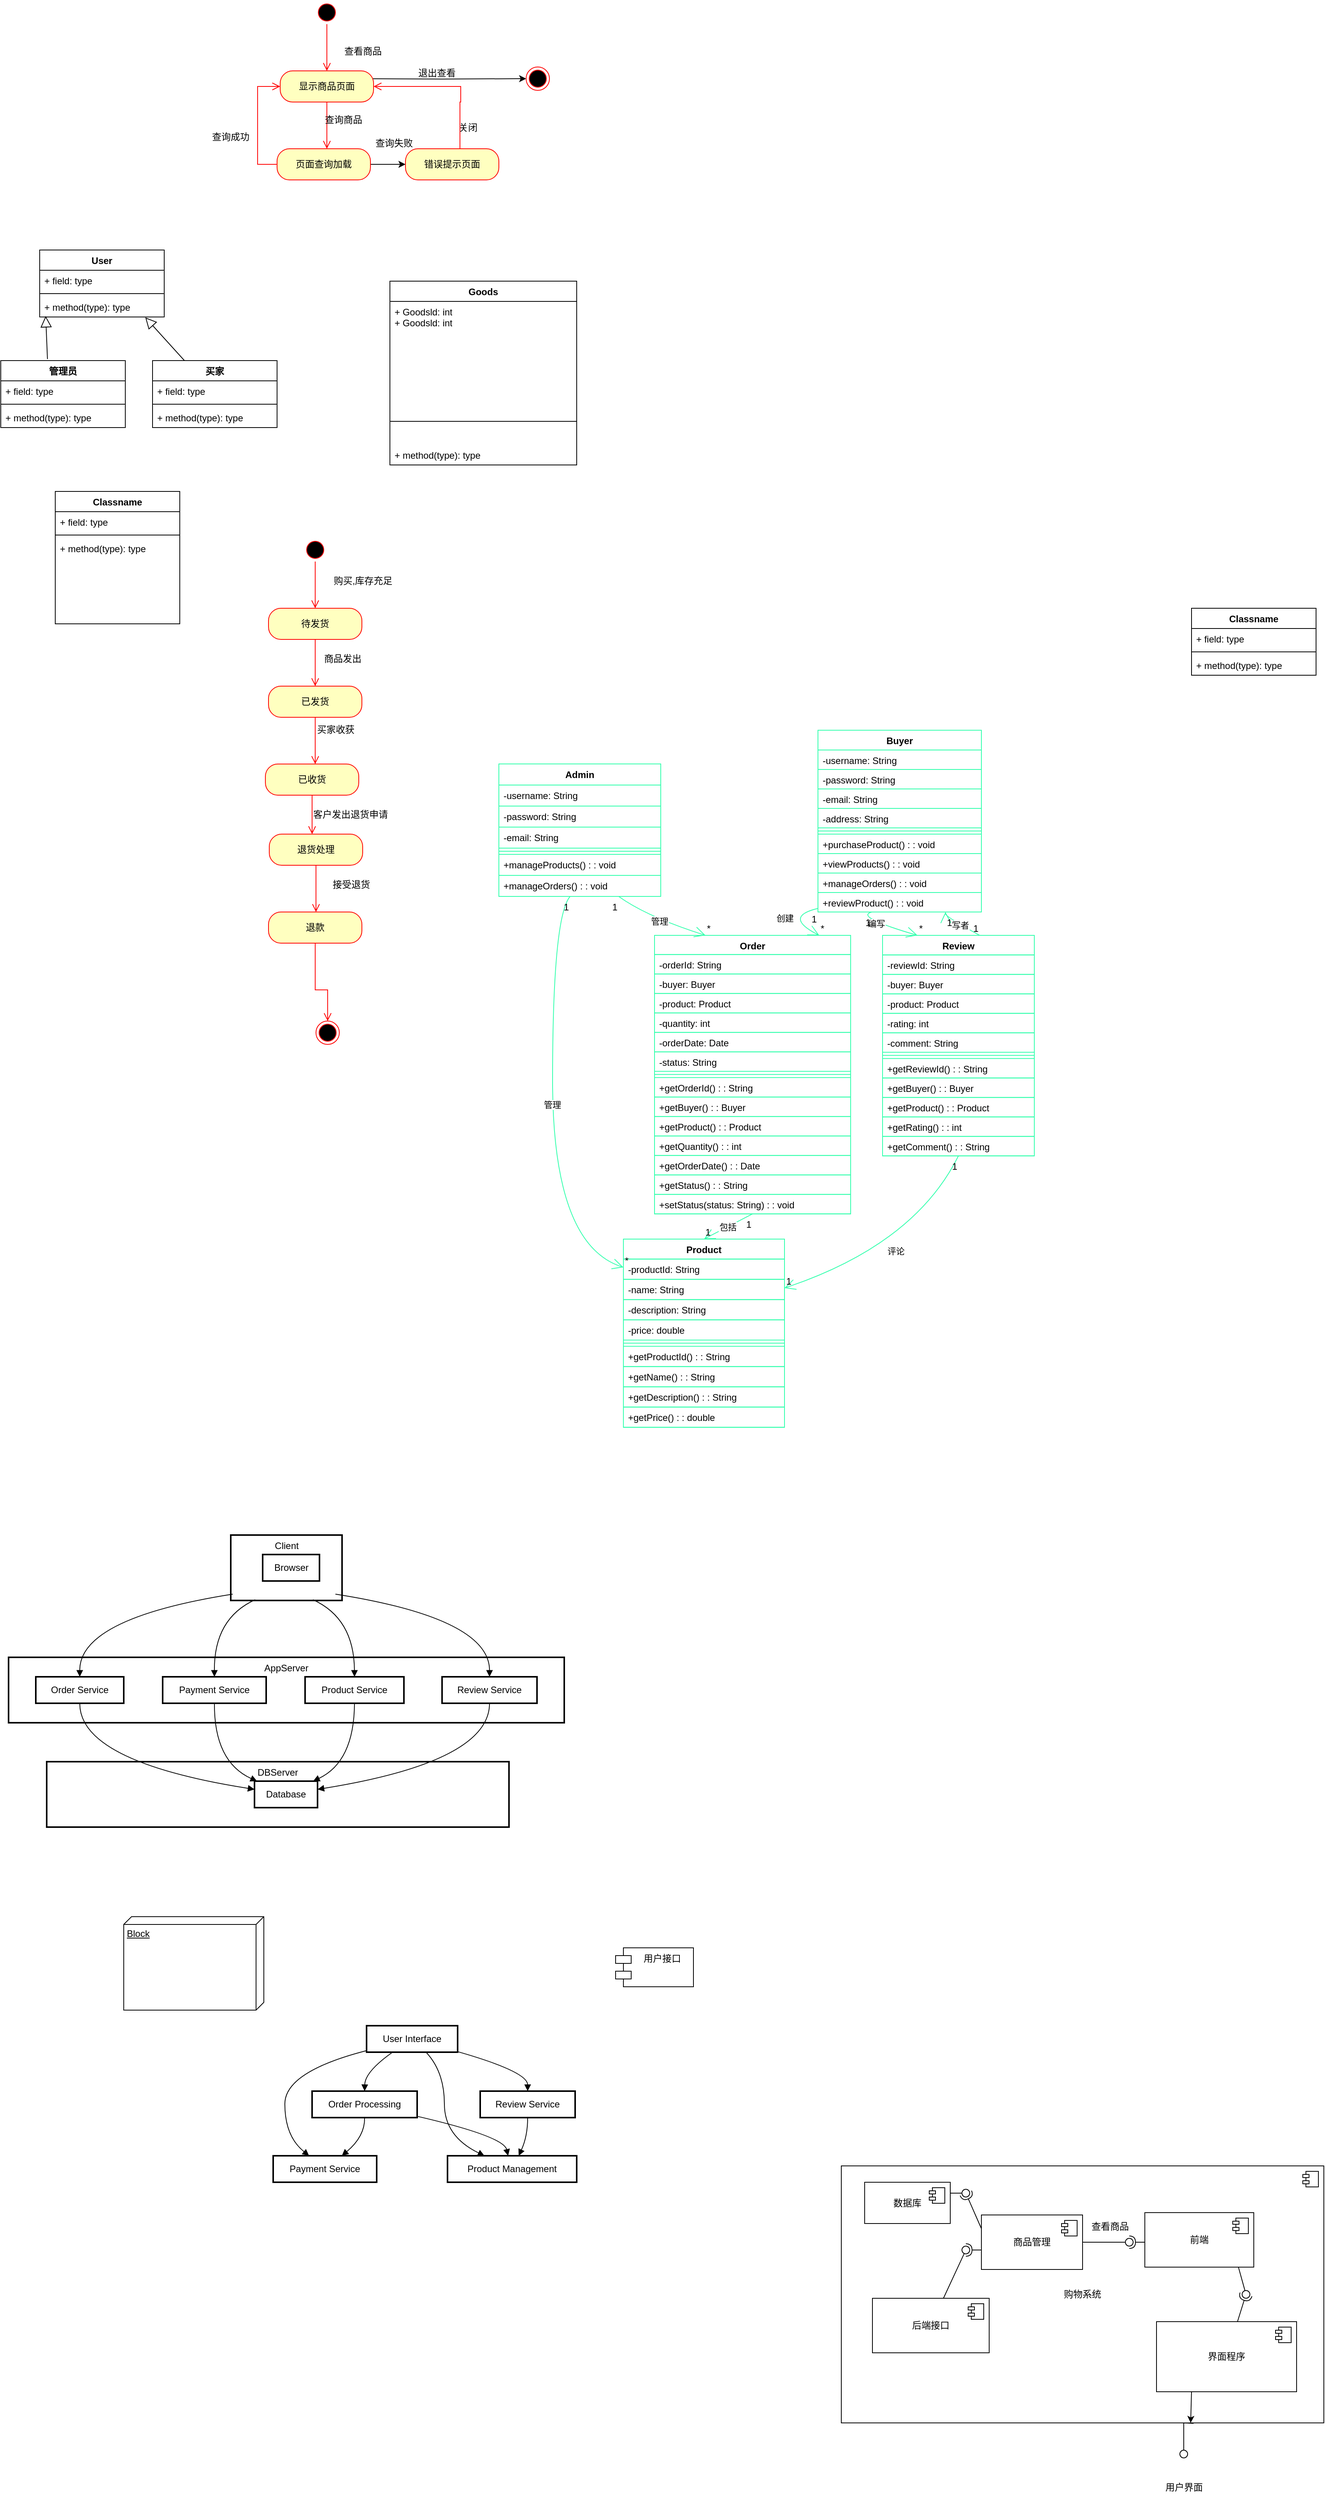 <mxfile version="24.5.3" type="github">
  <diagram name="第 1 页" id="2a0fSTGjJaOes1gLTjzv">
    <mxGraphModel dx="1365" dy="767" grid="1" gridSize="10" guides="1" tooltips="1" connect="1" arrows="1" fold="1" page="1" pageScale="1" pageWidth="827" pageHeight="1169" background="none" math="0" shadow="0">
      <root>
        <mxCell id="0" />
        <mxCell id="1" parent="0" />
        <mxCell id="dkbqTGL4VmAJF5eFEC8l-1" value="" style="ellipse;html=1;shape=startState;fillColor=#000000;strokeColor=#ff0000;" vertex="1" parent="1">
          <mxGeometry x="414" y="80" width="30" height="30" as="geometry" />
        </mxCell>
        <mxCell id="dkbqTGL4VmAJF5eFEC8l-2" value="" style="edgeStyle=orthogonalEdgeStyle;html=1;verticalAlign=bottom;endArrow=open;endSize=8;strokeColor=#ff0000;rounded=0;" edge="1" source="dkbqTGL4VmAJF5eFEC8l-1" parent="1">
          <mxGeometry relative="1" as="geometry">
            <mxPoint x="429" y="170" as="targetPoint" />
          </mxGeometry>
        </mxCell>
        <mxCell id="dkbqTGL4VmAJF5eFEC8l-16" style="edgeStyle=orthogonalEdgeStyle;rounded=0;orthogonalLoop=1;jettySize=auto;html=1;" edge="1" parent="1" target="dkbqTGL4VmAJF5eFEC8l-18">
          <mxGeometry relative="1" as="geometry">
            <mxPoint x="700" y="180" as="targetPoint" />
            <mxPoint x="470" y="180" as="sourcePoint" />
          </mxGeometry>
        </mxCell>
        <mxCell id="dkbqTGL4VmAJF5eFEC8l-3" value="显示商品页面" style="rounded=1;whiteSpace=wrap;html=1;arcSize=40;fontColor=#000000;fillColor=#ffffc0;strokeColor=#ff0000;" vertex="1" parent="1">
          <mxGeometry x="369" y="170" width="120" height="40" as="geometry" />
        </mxCell>
        <mxCell id="dkbqTGL4VmAJF5eFEC8l-4" value="" style="edgeStyle=orthogonalEdgeStyle;html=1;verticalAlign=bottom;endArrow=open;endSize=8;strokeColor=#ff0000;rounded=0;" edge="1" source="dkbqTGL4VmAJF5eFEC8l-3" parent="1">
          <mxGeometry relative="1" as="geometry">
            <mxPoint x="429" y="270" as="targetPoint" />
          </mxGeometry>
        </mxCell>
        <mxCell id="dkbqTGL4VmAJF5eFEC8l-5" value="查看商品" style="text;html=1;align=center;verticalAlign=middle;resizable=0;points=[];autosize=1;strokeColor=none;fillColor=none;" vertex="1" parent="1">
          <mxGeometry x="440" y="130" width="70" height="30" as="geometry" />
        </mxCell>
        <mxCell id="dkbqTGL4VmAJF5eFEC8l-6" value="查询商品" style="text;html=1;align=center;verticalAlign=middle;resizable=0;points=[];autosize=1;strokeColor=none;fillColor=none;" vertex="1" parent="1">
          <mxGeometry x="415" y="218" width="70" height="30" as="geometry" />
        </mxCell>
        <mxCell id="dkbqTGL4VmAJF5eFEC8l-14" style="edgeStyle=orthogonalEdgeStyle;rounded=0;orthogonalLoop=1;jettySize=auto;html=1;exitX=1;exitY=0.5;exitDx=0;exitDy=0;" edge="1" parent="1" source="dkbqTGL4VmAJF5eFEC8l-7" target="dkbqTGL4VmAJF5eFEC8l-10">
          <mxGeometry relative="1" as="geometry" />
        </mxCell>
        <mxCell id="dkbqTGL4VmAJF5eFEC8l-7" value="页面查询加载" style="rounded=1;whiteSpace=wrap;html=1;arcSize=40;fontColor=#000000;fillColor=#ffffc0;strokeColor=#ff0000;" vertex="1" parent="1">
          <mxGeometry x="365" y="270" width="120" height="40" as="geometry" />
        </mxCell>
        <mxCell id="dkbqTGL4VmAJF5eFEC8l-8" value="" style="edgeStyle=orthogonalEdgeStyle;html=1;verticalAlign=bottom;endArrow=open;endSize=8;strokeColor=#ff0000;rounded=0;entryX=0;entryY=0.5;entryDx=0;entryDy=0;" edge="1" source="dkbqTGL4VmAJF5eFEC8l-7" parent="1" target="dkbqTGL4VmAJF5eFEC8l-3">
          <mxGeometry relative="1" as="geometry">
            <mxPoint x="425" y="380" as="targetPoint" />
            <Array as="points">
              <mxPoint x="340" y="290" />
              <mxPoint x="340" y="190" />
            </Array>
          </mxGeometry>
        </mxCell>
        <mxCell id="dkbqTGL4VmAJF5eFEC8l-9" value="查询成功" style="text;html=1;align=center;verticalAlign=middle;resizable=0;points=[];autosize=1;strokeColor=none;fillColor=none;" vertex="1" parent="1">
          <mxGeometry x="270" y="240" width="70" height="30" as="geometry" />
        </mxCell>
        <mxCell id="dkbqTGL4VmAJF5eFEC8l-10" value="错误提示页面" style="rounded=1;whiteSpace=wrap;html=1;arcSize=40;fontColor=#000000;fillColor=#ffffc0;strokeColor=#ff0000;" vertex="1" parent="1">
          <mxGeometry x="530" y="270" width="120" height="40" as="geometry" />
        </mxCell>
        <mxCell id="dkbqTGL4VmAJF5eFEC8l-11" value="" style="edgeStyle=orthogonalEdgeStyle;html=1;verticalAlign=bottom;endArrow=open;endSize=8;strokeColor=#ff0000;rounded=0;" edge="1" source="dkbqTGL4VmAJF5eFEC8l-10" parent="1" target="dkbqTGL4VmAJF5eFEC8l-3">
          <mxGeometry relative="1" as="geometry">
            <mxPoint x="590" y="160" as="targetPoint" />
            <mxPoint x="610" y="50" as="sourcePoint" />
            <Array as="points">
              <mxPoint x="600" y="210" />
              <mxPoint x="601" y="210" />
              <mxPoint x="601" y="190" />
            </Array>
          </mxGeometry>
        </mxCell>
        <mxCell id="dkbqTGL4VmAJF5eFEC8l-12" value="关闭" style="text;html=1;align=center;verticalAlign=middle;resizable=0;points=[];autosize=1;strokeColor=none;fillColor=none;" vertex="1" parent="1">
          <mxGeometry x="585" y="228" width="50" height="30" as="geometry" />
        </mxCell>
        <mxCell id="dkbqTGL4VmAJF5eFEC8l-15" value="查询失败" style="text;html=1;align=center;verticalAlign=middle;resizable=0;points=[];autosize=1;strokeColor=none;fillColor=none;" vertex="1" parent="1">
          <mxGeometry x="480" y="248" width="70" height="30" as="geometry" />
        </mxCell>
        <mxCell id="dkbqTGL4VmAJF5eFEC8l-17" value="退出查看" style="text;html=1;align=center;verticalAlign=middle;resizable=0;points=[];autosize=1;strokeColor=none;fillColor=none;" vertex="1" parent="1">
          <mxGeometry x="535" y="158" width="70" height="30" as="geometry" />
        </mxCell>
        <mxCell id="dkbqTGL4VmAJF5eFEC8l-18" value="" style="ellipse;html=1;shape=endState;fillColor=#000000;strokeColor=#ff0000;" vertex="1" parent="1">
          <mxGeometry x="685" y="165" width="30" height="30" as="geometry" />
        </mxCell>
        <mxCell id="dkbqTGL4VmAJF5eFEC8l-19" value="User" style="swimlane;fontStyle=1;align=center;verticalAlign=top;childLayout=stackLayout;horizontal=1;startSize=26;horizontalStack=0;resizeParent=1;resizeParentMax=0;resizeLast=0;collapsible=1;marginBottom=0;whiteSpace=wrap;html=1;" vertex="1" parent="1">
          <mxGeometry x="60" y="400" width="160" height="86" as="geometry" />
        </mxCell>
        <mxCell id="dkbqTGL4VmAJF5eFEC8l-20" value="+ field: type" style="text;strokeColor=none;fillColor=none;align=left;verticalAlign=top;spacingLeft=4;spacingRight=4;overflow=hidden;rotatable=0;points=[[0,0.5],[1,0.5]];portConstraint=eastwest;whiteSpace=wrap;html=1;" vertex="1" parent="dkbqTGL4VmAJF5eFEC8l-19">
          <mxGeometry y="26" width="160" height="26" as="geometry" />
        </mxCell>
        <mxCell id="dkbqTGL4VmAJF5eFEC8l-21" value="" style="line;strokeWidth=1;fillColor=none;align=left;verticalAlign=middle;spacingTop=-1;spacingLeft=3;spacingRight=3;rotatable=0;labelPosition=right;points=[];portConstraint=eastwest;strokeColor=inherit;" vertex="1" parent="dkbqTGL4VmAJF5eFEC8l-19">
          <mxGeometry y="52" width="160" height="8" as="geometry" />
        </mxCell>
        <mxCell id="dkbqTGL4VmAJF5eFEC8l-22" value="+ method(type): type" style="text;strokeColor=none;fillColor=none;align=left;verticalAlign=top;spacingLeft=4;spacingRight=4;overflow=hidden;rotatable=0;points=[[0,0.5],[1,0.5]];portConstraint=eastwest;whiteSpace=wrap;html=1;" vertex="1" parent="dkbqTGL4VmAJF5eFEC8l-19">
          <mxGeometry y="60" width="160" height="26" as="geometry" />
        </mxCell>
        <mxCell id="dkbqTGL4VmAJF5eFEC8l-23" value="买家" style="swimlane;fontStyle=1;align=center;verticalAlign=top;childLayout=stackLayout;horizontal=1;startSize=26;horizontalStack=0;resizeParent=1;resizeParentMax=0;resizeLast=0;collapsible=1;marginBottom=0;whiteSpace=wrap;html=1;" vertex="1" parent="1">
          <mxGeometry x="205" y="542" width="160" height="86" as="geometry" />
        </mxCell>
        <mxCell id="dkbqTGL4VmAJF5eFEC8l-24" value="+ field: type" style="text;strokeColor=none;fillColor=none;align=left;verticalAlign=top;spacingLeft=4;spacingRight=4;overflow=hidden;rotatable=0;points=[[0,0.5],[1,0.5]];portConstraint=eastwest;whiteSpace=wrap;html=1;" vertex="1" parent="dkbqTGL4VmAJF5eFEC8l-23">
          <mxGeometry y="26" width="160" height="26" as="geometry" />
        </mxCell>
        <mxCell id="dkbqTGL4VmAJF5eFEC8l-25" value="" style="line;strokeWidth=1;fillColor=none;align=left;verticalAlign=middle;spacingTop=-1;spacingLeft=3;spacingRight=3;rotatable=0;labelPosition=right;points=[];portConstraint=eastwest;strokeColor=inherit;" vertex="1" parent="dkbqTGL4VmAJF5eFEC8l-23">
          <mxGeometry y="52" width="160" height="8" as="geometry" />
        </mxCell>
        <mxCell id="dkbqTGL4VmAJF5eFEC8l-26" value="+ method(type): type" style="text;strokeColor=none;fillColor=none;align=left;verticalAlign=top;spacingLeft=4;spacingRight=4;overflow=hidden;rotatable=0;points=[[0,0.5],[1,0.5]];portConstraint=eastwest;whiteSpace=wrap;html=1;" vertex="1" parent="dkbqTGL4VmAJF5eFEC8l-23">
          <mxGeometry y="60" width="160" height="26" as="geometry" />
        </mxCell>
        <mxCell id="dkbqTGL4VmAJF5eFEC8l-27" value="管理员" style="swimlane;fontStyle=1;align=center;verticalAlign=top;childLayout=stackLayout;horizontal=1;startSize=26;horizontalStack=0;resizeParent=1;resizeParentMax=0;resizeLast=0;collapsible=1;marginBottom=0;whiteSpace=wrap;html=1;" vertex="1" parent="1">
          <mxGeometry x="10" y="542" width="160" height="86" as="geometry" />
        </mxCell>
        <mxCell id="dkbqTGL4VmAJF5eFEC8l-28" value="+ field: type" style="text;strokeColor=none;fillColor=none;align=left;verticalAlign=top;spacingLeft=4;spacingRight=4;overflow=hidden;rotatable=0;points=[[0,0.5],[1,0.5]];portConstraint=eastwest;whiteSpace=wrap;html=1;" vertex="1" parent="dkbqTGL4VmAJF5eFEC8l-27">
          <mxGeometry y="26" width="160" height="26" as="geometry" />
        </mxCell>
        <mxCell id="dkbqTGL4VmAJF5eFEC8l-29" value="" style="line;strokeWidth=1;fillColor=none;align=left;verticalAlign=middle;spacingTop=-1;spacingLeft=3;spacingRight=3;rotatable=0;labelPosition=right;points=[];portConstraint=eastwest;strokeColor=inherit;" vertex="1" parent="dkbqTGL4VmAJF5eFEC8l-27">
          <mxGeometry y="52" width="160" height="8" as="geometry" />
        </mxCell>
        <mxCell id="dkbqTGL4VmAJF5eFEC8l-30" value="+ method(type): type" style="text;strokeColor=none;fillColor=none;align=left;verticalAlign=top;spacingLeft=4;spacingRight=4;overflow=hidden;rotatable=0;points=[[0,0.5],[1,0.5]];portConstraint=eastwest;whiteSpace=wrap;html=1;" vertex="1" parent="dkbqTGL4VmAJF5eFEC8l-27">
          <mxGeometry y="60" width="160" height="26" as="geometry" />
        </mxCell>
        <mxCell id="dkbqTGL4VmAJF5eFEC8l-32" value="" style="endArrow=block;endFill=0;endSize=12;html=1;rounded=0;entryX=0.048;entryY=0.953;entryDx=0;entryDy=0;entryPerimeter=0;" edge="1" parent="1" target="dkbqTGL4VmAJF5eFEC8l-22">
          <mxGeometry width="160" relative="1" as="geometry">
            <mxPoint x="70" y="540" as="sourcePoint" />
            <mxPoint x="170" y="540" as="targetPoint" />
          </mxGeometry>
        </mxCell>
        <mxCell id="dkbqTGL4VmAJF5eFEC8l-33" value="" style="endArrow=block;endFill=0;endSize=12;html=1;rounded=0;entryX=0.848;entryY=1.021;entryDx=0;entryDy=0;entryPerimeter=0;" edge="1" parent="1" source="dkbqTGL4VmAJF5eFEC8l-23" target="dkbqTGL4VmAJF5eFEC8l-22">
          <mxGeometry width="160" relative="1" as="geometry">
            <mxPoint x="260" y="520" as="sourcePoint" />
            <mxPoint x="420" y="520" as="targetPoint" />
          </mxGeometry>
        </mxCell>
        <mxCell id="dkbqTGL4VmAJF5eFEC8l-34" value="Goods" style="swimlane;fontStyle=1;align=center;verticalAlign=top;childLayout=stackLayout;horizontal=1;startSize=26;horizontalStack=0;resizeParent=1;resizeParentMax=0;resizeLast=0;collapsible=1;marginBottom=0;whiteSpace=wrap;html=1;" vertex="1" parent="1">
          <mxGeometry x="510" y="440" width="240" height="236" as="geometry" />
        </mxCell>
        <mxCell id="dkbqTGL4VmAJF5eFEC8l-35" value="+ Goodsld: int&lt;div&gt;+ Goodsld: int&lt;br&gt;&lt;/div&gt;" style="text;strokeColor=none;fillColor=none;align=left;verticalAlign=top;spacingLeft=4;spacingRight=4;overflow=hidden;rotatable=0;points=[[0,0.5],[1,0.5]];portConstraint=eastwest;whiteSpace=wrap;html=1;" vertex="1" parent="dkbqTGL4VmAJF5eFEC8l-34">
          <mxGeometry y="26" width="240" height="124" as="geometry" />
        </mxCell>
        <mxCell id="dkbqTGL4VmAJF5eFEC8l-36" value="" style="line;strokeWidth=1;fillColor=none;align=left;verticalAlign=middle;spacingTop=-1;spacingLeft=3;spacingRight=3;rotatable=0;labelPosition=right;points=[];portConstraint=eastwest;strokeColor=inherit;" vertex="1" parent="dkbqTGL4VmAJF5eFEC8l-34">
          <mxGeometry y="150" width="240" height="60" as="geometry" />
        </mxCell>
        <mxCell id="dkbqTGL4VmAJF5eFEC8l-37" value="+ method(type): type" style="text;strokeColor=none;fillColor=none;align=left;verticalAlign=top;spacingLeft=4;spacingRight=4;overflow=hidden;rotatable=0;points=[[0,0.5],[1,0.5]];portConstraint=eastwest;whiteSpace=wrap;html=1;" vertex="1" parent="dkbqTGL4VmAJF5eFEC8l-34">
          <mxGeometry y="210" width="240" height="26" as="geometry" />
        </mxCell>
        <mxCell id="dkbqTGL4VmAJF5eFEC8l-39" value="Classname" style="swimlane;fontStyle=1;align=center;verticalAlign=top;childLayout=stackLayout;horizontal=1;startSize=26;horizontalStack=0;resizeParent=1;resizeParentMax=0;resizeLast=0;collapsible=1;marginBottom=0;whiteSpace=wrap;html=1;" vertex="1" parent="1">
          <mxGeometry x="80" y="710" width="160" height="170" as="geometry" />
        </mxCell>
        <mxCell id="dkbqTGL4VmAJF5eFEC8l-40" value="+ field: type" style="text;strokeColor=none;fillColor=none;align=left;verticalAlign=top;spacingLeft=4;spacingRight=4;overflow=hidden;rotatable=0;points=[[0,0.5],[1,0.5]];portConstraint=eastwest;whiteSpace=wrap;html=1;" vertex="1" parent="dkbqTGL4VmAJF5eFEC8l-39">
          <mxGeometry y="26" width="160" height="26" as="geometry" />
        </mxCell>
        <mxCell id="dkbqTGL4VmAJF5eFEC8l-41" value="" style="line;strokeWidth=1;fillColor=none;align=left;verticalAlign=middle;spacingTop=-1;spacingLeft=3;spacingRight=3;rotatable=0;labelPosition=right;points=[];portConstraint=eastwest;strokeColor=inherit;" vertex="1" parent="dkbqTGL4VmAJF5eFEC8l-39">
          <mxGeometry y="52" width="160" height="8" as="geometry" />
        </mxCell>
        <mxCell id="dkbqTGL4VmAJF5eFEC8l-42" value="+ method(type): type" style="text;strokeColor=none;fillColor=none;align=left;verticalAlign=top;spacingLeft=4;spacingRight=4;overflow=hidden;rotatable=0;points=[[0,0.5],[1,0.5]];portConstraint=eastwest;whiteSpace=wrap;html=1;" vertex="1" parent="dkbqTGL4VmAJF5eFEC8l-39">
          <mxGeometry y="60" width="160" height="110" as="geometry" />
        </mxCell>
        <mxCell id="dkbqTGL4VmAJF5eFEC8l-43" value="" style="ellipse;html=1;shape=startState;fillColor=#000000;strokeColor=#ff0000;" vertex="1" parent="1">
          <mxGeometry x="399" y="770" width="30" height="30" as="geometry" />
        </mxCell>
        <mxCell id="dkbqTGL4VmAJF5eFEC8l-44" value="" style="edgeStyle=orthogonalEdgeStyle;html=1;verticalAlign=bottom;endArrow=open;endSize=8;strokeColor=#ff0000;rounded=0;" edge="1" source="dkbqTGL4VmAJF5eFEC8l-43" parent="1">
          <mxGeometry relative="1" as="geometry">
            <mxPoint x="414" y="860" as="targetPoint" />
          </mxGeometry>
        </mxCell>
        <mxCell id="dkbqTGL4VmAJF5eFEC8l-45" value="购买,库存充足" style="text;html=1;align=center;verticalAlign=middle;resizable=0;points=[];autosize=1;strokeColor=none;fillColor=none;" vertex="1" parent="1">
          <mxGeometry x="425" y="810" width="100" height="30" as="geometry" />
        </mxCell>
        <mxCell id="dkbqTGL4VmAJF5eFEC8l-46" value="待发货" style="rounded=1;whiteSpace=wrap;html=1;arcSize=40;fontColor=#000000;fillColor=#ffffc0;strokeColor=#ff0000;" vertex="1" parent="1">
          <mxGeometry x="354" y="860" width="120" height="40" as="geometry" />
        </mxCell>
        <mxCell id="dkbqTGL4VmAJF5eFEC8l-47" value="" style="edgeStyle=orthogonalEdgeStyle;html=1;verticalAlign=bottom;endArrow=open;endSize=8;strokeColor=#ff0000;rounded=0;" edge="1" source="dkbqTGL4VmAJF5eFEC8l-46" parent="1">
          <mxGeometry relative="1" as="geometry">
            <mxPoint x="414" y="960" as="targetPoint" />
          </mxGeometry>
        </mxCell>
        <mxCell id="dkbqTGL4VmAJF5eFEC8l-48" value="商品发出" style="text;html=1;align=center;verticalAlign=middle;resizable=0;points=[];autosize=1;strokeColor=none;fillColor=none;" vertex="1" parent="1">
          <mxGeometry x="414" y="910" width="70" height="30" as="geometry" />
        </mxCell>
        <mxCell id="dkbqTGL4VmAJF5eFEC8l-49" value="已发货" style="rounded=1;whiteSpace=wrap;html=1;arcSize=40;fontColor=#000000;fillColor=#ffffc0;strokeColor=#ff0000;" vertex="1" parent="1">
          <mxGeometry x="354" y="960" width="120" height="40" as="geometry" />
        </mxCell>
        <mxCell id="dkbqTGL4VmAJF5eFEC8l-50" value="" style="edgeStyle=orthogonalEdgeStyle;html=1;verticalAlign=bottom;endArrow=open;endSize=8;strokeColor=#ff0000;rounded=0;" edge="1" source="dkbqTGL4VmAJF5eFEC8l-49" parent="1">
          <mxGeometry relative="1" as="geometry">
            <mxPoint x="414" y="1060" as="targetPoint" />
          </mxGeometry>
        </mxCell>
        <mxCell id="dkbqTGL4VmAJF5eFEC8l-51" value="买家收获&lt;div&gt;&lt;br&gt;&lt;/div&gt;" style="text;html=1;align=center;verticalAlign=middle;resizable=0;points=[];autosize=1;strokeColor=none;fillColor=none;" vertex="1" parent="1">
          <mxGeometry x="405" y="1003" width="70" height="40" as="geometry" />
        </mxCell>
        <mxCell id="dkbqTGL4VmAJF5eFEC8l-52" value="已收货" style="rounded=1;whiteSpace=wrap;html=1;arcSize=40;fontColor=#000000;fillColor=#ffffc0;strokeColor=#ff0000;" vertex="1" parent="1">
          <mxGeometry x="350" y="1060" width="120" height="40" as="geometry" />
        </mxCell>
        <mxCell id="dkbqTGL4VmAJF5eFEC8l-53" value="" style="edgeStyle=orthogonalEdgeStyle;html=1;verticalAlign=bottom;endArrow=open;endSize=8;strokeColor=#ff0000;rounded=0;" edge="1" source="dkbqTGL4VmAJF5eFEC8l-52" parent="1">
          <mxGeometry relative="1" as="geometry">
            <mxPoint x="410" y="1150" as="targetPoint" />
          </mxGeometry>
        </mxCell>
        <mxCell id="dkbqTGL4VmAJF5eFEC8l-54" value="客户发出退货申请" style="text;html=1;align=center;verticalAlign=middle;resizable=0;points=[];autosize=1;strokeColor=none;fillColor=none;" vertex="1" parent="1">
          <mxGeometry x="399" y="1110" width="120" height="30" as="geometry" />
        </mxCell>
        <mxCell id="dkbqTGL4VmAJF5eFEC8l-55" value="退货处理" style="rounded=1;whiteSpace=wrap;html=1;arcSize=40;fontColor=#000000;fillColor=#ffffc0;strokeColor=#ff0000;" vertex="1" parent="1">
          <mxGeometry x="355" y="1150" width="120" height="40" as="geometry" />
        </mxCell>
        <mxCell id="dkbqTGL4VmAJF5eFEC8l-56" value="" style="edgeStyle=orthogonalEdgeStyle;html=1;verticalAlign=bottom;endArrow=open;endSize=8;strokeColor=#ff0000;rounded=0;" edge="1" source="dkbqTGL4VmAJF5eFEC8l-55" parent="1">
          <mxGeometry relative="1" as="geometry">
            <mxPoint x="415" y="1250" as="targetPoint" />
          </mxGeometry>
        </mxCell>
        <mxCell id="dkbqTGL4VmAJF5eFEC8l-62" value="退款" style="rounded=1;whiteSpace=wrap;html=1;arcSize=40;fontColor=#000000;fillColor=#ffffc0;strokeColor=#ff0000;" vertex="1" parent="1">
          <mxGeometry x="354" y="1250" width="120" height="40" as="geometry" />
        </mxCell>
        <mxCell id="dkbqTGL4VmAJF5eFEC8l-63" value="" style="edgeStyle=orthogonalEdgeStyle;html=1;verticalAlign=bottom;endArrow=open;endSize=8;strokeColor=#ff0000;rounded=0;" edge="1" source="dkbqTGL4VmAJF5eFEC8l-62" parent="1">
          <mxGeometry relative="1" as="geometry">
            <mxPoint x="430" y="1390" as="targetPoint" />
            <Array as="points">
              <mxPoint x="414" y="1350" />
              <mxPoint x="430" y="1350" />
            </Array>
          </mxGeometry>
        </mxCell>
        <mxCell id="dkbqTGL4VmAJF5eFEC8l-64" value="接受退货" style="text;html=1;align=center;verticalAlign=middle;resizable=0;points=[];autosize=1;strokeColor=none;fillColor=none;" vertex="1" parent="1">
          <mxGeometry x="425" y="1200" width="70" height="30" as="geometry" />
        </mxCell>
        <mxCell id="dkbqTGL4VmAJF5eFEC8l-65" value="" style="ellipse;html=1;shape=endState;fillColor=#000000;strokeColor=#ff0000;" vertex="1" parent="1">
          <mxGeometry x="415" y="1390" width="30" height="30" as="geometry" />
        </mxCell>
        <mxCell id="dkbqTGL4VmAJF5eFEC8l-67" value="Buyer" style="swimlane;fontStyle=1;align=center;verticalAlign=top;childLayout=stackLayout;horizontal=1;startSize=25.367;horizontalStack=0;resizeParent=1;resizeParentMax=0;resizeLast=0;collapsible=0;marginBottom=0;labelBorderColor=none;strokeColor=#30FFAC;" vertex="1" parent="1">
          <mxGeometry x="1060" y="1016.63" width="210" height="233.367" as="geometry" />
        </mxCell>
        <mxCell id="dkbqTGL4VmAJF5eFEC8l-68" value="-username: String" style="text;strokeColor=#30FFAC;fillColor=none;align=left;verticalAlign=top;spacingLeft=4;spacingRight=4;overflow=hidden;rotatable=0;points=[[0,0.5],[1,0.5]];portConstraint=eastwest;labelBorderColor=none;" vertex="1" parent="dkbqTGL4VmAJF5eFEC8l-67">
          <mxGeometry y="25.367" width="210" height="25" as="geometry" />
        </mxCell>
        <mxCell id="dkbqTGL4VmAJF5eFEC8l-69" value="-password: String" style="text;strokeColor=#30FFAC;fillColor=none;align=left;verticalAlign=top;spacingLeft=4;spacingRight=4;overflow=hidden;rotatable=0;points=[[0,0.5],[1,0.5]];portConstraint=eastwest;labelBorderColor=none;" vertex="1" parent="dkbqTGL4VmAJF5eFEC8l-67">
          <mxGeometry y="50.367" width="210" height="25" as="geometry" />
        </mxCell>
        <mxCell id="dkbqTGL4VmAJF5eFEC8l-70" value="-email: String" style="text;strokeColor=#30FFAC;fillColor=none;align=left;verticalAlign=top;spacingLeft=4;spacingRight=4;overflow=hidden;rotatable=0;points=[[0,0.5],[1,0.5]];portConstraint=eastwest;labelBorderColor=none;" vertex="1" parent="dkbqTGL4VmAJF5eFEC8l-67">
          <mxGeometry y="75.367" width="210" height="25" as="geometry" />
        </mxCell>
        <mxCell id="dkbqTGL4VmAJF5eFEC8l-71" value="-address: String" style="text;strokeColor=#30FFAC;fillColor=none;align=left;verticalAlign=top;spacingLeft=4;spacingRight=4;overflow=hidden;rotatable=0;points=[[0,0.5],[1,0.5]];portConstraint=eastwest;labelBorderColor=none;" vertex="1" parent="dkbqTGL4VmAJF5eFEC8l-67">
          <mxGeometry y="100.367" width="210" height="25" as="geometry" />
        </mxCell>
        <mxCell id="dkbqTGL4VmAJF5eFEC8l-72" style="line;strokeWidth=1;fillColor=none;align=left;verticalAlign=middle;spacingTop=-1;spacingLeft=3;spacingRight=3;rotatable=0;labelPosition=right;points=[];portConstraint=eastwest;strokeColor=#30FFAC;labelBorderColor=none;" vertex="1" parent="dkbqTGL4VmAJF5eFEC8l-67">
          <mxGeometry y="125.367" width="210" height="8" as="geometry" />
        </mxCell>
        <mxCell id="dkbqTGL4VmAJF5eFEC8l-75" value="+purchaseProduct() : : void" style="text;strokeColor=#30FFAC;fillColor=none;align=left;verticalAlign=top;spacingLeft=4;spacingRight=4;overflow=hidden;rotatable=0;points=[[0,0.5],[1,0.5]];portConstraint=eastwest;labelBorderColor=none;" vertex="1" parent="dkbqTGL4VmAJF5eFEC8l-67">
          <mxGeometry y="133.367" width="210" height="25" as="geometry" />
        </mxCell>
        <mxCell id="dkbqTGL4VmAJF5eFEC8l-73" value="+viewProducts() : : void" style="text;strokeColor=#30FFAC;fillColor=none;align=left;verticalAlign=top;spacingLeft=4;spacingRight=4;overflow=hidden;rotatable=0;points=[[0,0.5],[1,0.5]];portConstraint=eastwest;labelBorderColor=none;" vertex="1" parent="dkbqTGL4VmAJF5eFEC8l-67">
          <mxGeometry y="158.367" width="210" height="25" as="geometry" />
        </mxCell>
        <mxCell id="dkbqTGL4VmAJF5eFEC8l-74" value="+manageOrders() : : void" style="text;strokeColor=#30FFAC;fillColor=none;align=left;verticalAlign=top;spacingLeft=4;spacingRight=4;overflow=hidden;rotatable=0;points=[[0,0.5],[1,0.5]];portConstraint=eastwest;labelBorderColor=none;" vertex="1" parent="dkbqTGL4VmAJF5eFEC8l-67">
          <mxGeometry y="183.367" width="210" height="25" as="geometry" />
        </mxCell>
        <mxCell id="dkbqTGL4VmAJF5eFEC8l-76" value="+reviewProduct() : : void" style="text;strokeColor=#30FFAC;fillColor=none;align=left;verticalAlign=top;spacingLeft=4;spacingRight=4;overflow=hidden;rotatable=0;points=[[0,0.5],[1,0.5]];portConstraint=eastwest;labelBorderColor=none;" vertex="1" parent="dkbqTGL4VmAJF5eFEC8l-67">
          <mxGeometry y="208.367" width="210" height="25" as="geometry" />
        </mxCell>
        <mxCell id="dkbqTGL4VmAJF5eFEC8l-78" value="Admin" style="swimlane;fontStyle=1;align=center;verticalAlign=top;childLayout=stackLayout;horizontal=1;startSize=27.167;horizontalStack=0;resizeParent=1;resizeParentMax=0;resizeLast=0;collapsible=0;marginBottom=0;labelBorderColor=none;strokeColor=#30FFAC;" vertex="1" parent="1">
          <mxGeometry x="650" y="1059.83" width="208" height="170.167" as="geometry" />
        </mxCell>
        <mxCell id="dkbqTGL4VmAJF5eFEC8l-79" value="-username: String" style="text;strokeColor=#30FFAC;fillColor=none;align=left;verticalAlign=top;spacingLeft=4;spacingRight=4;overflow=hidden;rotatable=0;points=[[0,0.5],[1,0.5]];portConstraint=eastwest;labelBorderColor=none;" vertex="1" parent="dkbqTGL4VmAJF5eFEC8l-78">
          <mxGeometry y="27.167" width="208" height="27" as="geometry" />
        </mxCell>
        <mxCell id="dkbqTGL4VmAJF5eFEC8l-80" value="-password: String" style="text;strokeColor=#30FFAC;fillColor=none;align=left;verticalAlign=top;spacingLeft=4;spacingRight=4;overflow=hidden;rotatable=0;points=[[0,0.5],[1,0.5]];portConstraint=eastwest;labelBorderColor=none;" vertex="1" parent="dkbqTGL4VmAJF5eFEC8l-78">
          <mxGeometry y="54.167" width="208" height="27" as="geometry" />
        </mxCell>
        <mxCell id="dkbqTGL4VmAJF5eFEC8l-81" value="-email: String" style="text;strokeColor=#30FFAC;fillColor=none;align=left;verticalAlign=top;spacingLeft=4;spacingRight=4;overflow=hidden;rotatable=0;points=[[0,0.5],[1,0.5]];portConstraint=eastwest;labelBorderColor=none;" vertex="1" parent="dkbqTGL4VmAJF5eFEC8l-78">
          <mxGeometry y="81.167" width="208" height="27" as="geometry" />
        </mxCell>
        <mxCell id="dkbqTGL4VmAJF5eFEC8l-82" style="line;strokeWidth=1;fillColor=none;align=left;verticalAlign=middle;spacingTop=-1;spacingLeft=3;spacingRight=3;rotatable=0;labelPosition=right;points=[];portConstraint=eastwest;strokeColor=#30FFAC;labelBorderColor=none;" vertex="1" parent="dkbqTGL4VmAJF5eFEC8l-78">
          <mxGeometry y="108.167" width="208" height="8" as="geometry" />
        </mxCell>
        <mxCell id="dkbqTGL4VmAJF5eFEC8l-83" value="+manageProducts() : : void" style="text;strokeColor=#30FFAC;fillColor=none;align=left;verticalAlign=top;spacingLeft=4;spacingRight=4;overflow=hidden;rotatable=0;points=[[0,0.5],[1,0.5]];portConstraint=eastwest;labelBorderColor=none;" vertex="1" parent="dkbqTGL4VmAJF5eFEC8l-78">
          <mxGeometry y="116.167" width="208" height="27" as="geometry" />
        </mxCell>
        <mxCell id="dkbqTGL4VmAJF5eFEC8l-84" value="+manageOrders() : : void" style="text;strokeColor=#30FFAC;fillColor=none;align=left;verticalAlign=top;spacingLeft=4;spacingRight=4;overflow=hidden;rotatable=0;points=[[0,0.5],[1,0.5]];portConstraint=eastwest;labelBorderColor=none;" vertex="1" parent="dkbqTGL4VmAJF5eFEC8l-78">
          <mxGeometry y="143.167" width="208" height="27" as="geometry" />
        </mxCell>
        <mxCell id="dkbqTGL4VmAJF5eFEC8l-85" value="Product" style="swimlane;fontStyle=1;align=center;verticalAlign=top;childLayout=stackLayout;horizontal=1;startSize=25.667;horizontalStack=0;resizeParent=1;resizeParentMax=0;resizeLast=0;collapsible=0;marginBottom=0;labelBorderColor=none;strokeColor=#30FFAC;" vertex="1" parent="1">
          <mxGeometry x="810" y="1670" width="207" height="241.667" as="geometry" />
        </mxCell>
        <mxCell id="dkbqTGL4VmAJF5eFEC8l-86" value="-productId: String" style="text;strokeColor=#30FFAC;fillColor=none;align=left;verticalAlign=top;spacingLeft=4;spacingRight=4;overflow=hidden;rotatable=0;points=[[0,0.5],[1,0.5]];portConstraint=eastwest;labelBorderColor=none;" vertex="1" parent="dkbqTGL4VmAJF5eFEC8l-85">
          <mxGeometry y="25.667" width="207" height="26" as="geometry" />
        </mxCell>
        <mxCell id="dkbqTGL4VmAJF5eFEC8l-87" value="-name: String" style="text;strokeColor=#30FFAC;fillColor=none;align=left;verticalAlign=top;spacingLeft=4;spacingRight=4;overflow=hidden;rotatable=0;points=[[0,0.5],[1,0.5]];portConstraint=eastwest;labelBorderColor=none;" vertex="1" parent="dkbqTGL4VmAJF5eFEC8l-85">
          <mxGeometry y="51.667" width="207" height="26" as="geometry" />
        </mxCell>
        <mxCell id="dkbqTGL4VmAJF5eFEC8l-88" value="-description: String" style="text;strokeColor=#30FFAC;fillColor=none;align=left;verticalAlign=top;spacingLeft=4;spacingRight=4;overflow=hidden;rotatable=0;points=[[0,0.5],[1,0.5]];portConstraint=eastwest;labelBorderColor=none;" vertex="1" parent="dkbqTGL4VmAJF5eFEC8l-85">
          <mxGeometry y="77.667" width="207" height="26" as="geometry" />
        </mxCell>
        <mxCell id="dkbqTGL4VmAJF5eFEC8l-89" value="-price: double" style="text;strokeColor=#30FFAC;fillColor=none;align=left;verticalAlign=top;spacingLeft=4;spacingRight=4;overflow=hidden;rotatable=0;points=[[0,0.5],[1,0.5]];portConstraint=eastwest;labelBorderColor=none;" vertex="1" parent="dkbqTGL4VmAJF5eFEC8l-85">
          <mxGeometry y="103.667" width="207" height="26" as="geometry" />
        </mxCell>
        <mxCell id="dkbqTGL4VmAJF5eFEC8l-90" style="line;strokeWidth=1;fillColor=none;align=left;verticalAlign=middle;spacingTop=-1;spacingLeft=3;spacingRight=3;rotatable=0;labelPosition=right;points=[];portConstraint=eastwest;strokeColor=#30FFAC;labelBorderColor=none;" vertex="1" parent="dkbqTGL4VmAJF5eFEC8l-85">
          <mxGeometry y="129.667" width="207" height="8" as="geometry" />
        </mxCell>
        <mxCell id="dkbqTGL4VmAJF5eFEC8l-91" value="+getProductId() : : String" style="text;strokeColor=#30FFAC;fillColor=none;align=left;verticalAlign=top;spacingLeft=4;spacingRight=4;overflow=hidden;rotatable=0;points=[[0,0.5],[1,0.5]];portConstraint=eastwest;labelBorderColor=none;" vertex="1" parent="dkbqTGL4VmAJF5eFEC8l-85">
          <mxGeometry y="137.667" width="207" height="26" as="geometry" />
        </mxCell>
        <mxCell id="dkbqTGL4VmAJF5eFEC8l-92" value="+getName() : : String" style="text;strokeColor=#30FFAC;fillColor=none;align=left;verticalAlign=top;spacingLeft=4;spacingRight=4;overflow=hidden;rotatable=0;points=[[0,0.5],[1,0.5]];portConstraint=eastwest;labelBorderColor=none;" vertex="1" parent="dkbqTGL4VmAJF5eFEC8l-85">
          <mxGeometry y="163.667" width="207" height="26" as="geometry" />
        </mxCell>
        <mxCell id="dkbqTGL4VmAJF5eFEC8l-93" value="+getDescription() : : String" style="text;strokeColor=#30FFAC;fillColor=none;align=left;verticalAlign=top;spacingLeft=4;spacingRight=4;overflow=hidden;rotatable=0;points=[[0,0.5],[1,0.5]];portConstraint=eastwest;labelBorderColor=none;" vertex="1" parent="dkbqTGL4VmAJF5eFEC8l-85">
          <mxGeometry y="189.667" width="207" height="26" as="geometry" />
        </mxCell>
        <mxCell id="dkbqTGL4VmAJF5eFEC8l-94" value="+getPrice() : : double" style="text;strokeColor=#30FFAC;fillColor=none;align=left;verticalAlign=top;spacingLeft=4;spacingRight=4;overflow=hidden;rotatable=0;points=[[0,0.5],[1,0.5]];portConstraint=eastwest;labelBorderColor=none;" vertex="1" parent="dkbqTGL4VmAJF5eFEC8l-85">
          <mxGeometry y="215.667" width="207" height="26" as="geometry" />
        </mxCell>
        <mxCell id="dkbqTGL4VmAJF5eFEC8l-95" value="Order" style="swimlane;fontStyle=1;align=center;verticalAlign=top;childLayout=stackLayout;horizontal=1;startSize=24.595;horizontalStack=0;resizeParent=1;resizeParentMax=0;resizeLast=0;collapsible=0;marginBottom=0;labelBorderColor=none;strokeColor=#30FFAC;" vertex="1" parent="1">
          <mxGeometry x="850" y="1280" width="252" height="357.595" as="geometry" />
        </mxCell>
        <mxCell id="dkbqTGL4VmAJF5eFEC8l-96" value="-orderId: String" style="text;strokeColor=#30FFAC;fillColor=none;align=left;verticalAlign=top;spacingLeft=4;spacingRight=4;overflow=hidden;rotatable=0;points=[[0,0.5],[1,0.5]];portConstraint=eastwest;labelBorderColor=none;" vertex="1" parent="dkbqTGL4VmAJF5eFEC8l-95">
          <mxGeometry y="24.595" width="252" height="25" as="geometry" />
        </mxCell>
        <mxCell id="dkbqTGL4VmAJF5eFEC8l-97" value="-buyer: Buyer" style="text;strokeColor=#30FFAC;fillColor=none;align=left;verticalAlign=top;spacingLeft=4;spacingRight=4;overflow=hidden;rotatable=0;points=[[0,0.5],[1,0.5]];portConstraint=eastwest;labelBorderColor=none;" vertex="1" parent="dkbqTGL4VmAJF5eFEC8l-95">
          <mxGeometry y="49.595" width="252" height="25" as="geometry" />
        </mxCell>
        <mxCell id="dkbqTGL4VmAJF5eFEC8l-98" value="-product: Product" style="text;strokeColor=#30FFAC;fillColor=none;align=left;verticalAlign=top;spacingLeft=4;spacingRight=4;overflow=hidden;rotatable=0;points=[[0,0.5],[1,0.5]];portConstraint=eastwest;labelBorderColor=none;" vertex="1" parent="dkbqTGL4VmAJF5eFEC8l-95">
          <mxGeometry y="74.595" width="252" height="25" as="geometry" />
        </mxCell>
        <mxCell id="dkbqTGL4VmAJF5eFEC8l-99" value="-quantity: int" style="text;strokeColor=#30FFAC;fillColor=none;align=left;verticalAlign=top;spacingLeft=4;spacingRight=4;overflow=hidden;rotatable=0;points=[[0,0.5],[1,0.5]];portConstraint=eastwest;labelBorderColor=none;" vertex="1" parent="dkbqTGL4VmAJF5eFEC8l-95">
          <mxGeometry y="99.595" width="252" height="25" as="geometry" />
        </mxCell>
        <mxCell id="dkbqTGL4VmAJF5eFEC8l-100" value="-orderDate: Date" style="text;strokeColor=#30FFAC;fillColor=none;align=left;verticalAlign=top;spacingLeft=4;spacingRight=4;overflow=hidden;rotatable=0;points=[[0,0.5],[1,0.5]];portConstraint=eastwest;labelBorderColor=none;" vertex="1" parent="dkbqTGL4VmAJF5eFEC8l-95">
          <mxGeometry y="124.595" width="252" height="25" as="geometry" />
        </mxCell>
        <mxCell id="dkbqTGL4VmAJF5eFEC8l-101" value="-status: String" style="text;strokeColor=#30FFAC;fillColor=none;align=left;verticalAlign=top;spacingLeft=4;spacingRight=4;overflow=hidden;rotatable=0;points=[[0,0.5],[1,0.5]];portConstraint=eastwest;labelBorderColor=none;" vertex="1" parent="dkbqTGL4VmAJF5eFEC8l-95">
          <mxGeometry y="149.595" width="252" height="25" as="geometry" />
        </mxCell>
        <mxCell id="dkbqTGL4VmAJF5eFEC8l-102" style="line;strokeWidth=1;fillColor=none;align=left;verticalAlign=middle;spacingTop=-1;spacingLeft=3;spacingRight=3;rotatable=0;labelPosition=right;points=[];portConstraint=eastwest;strokeColor=#30FFAC;labelBorderColor=none;" vertex="1" parent="dkbqTGL4VmAJF5eFEC8l-95">
          <mxGeometry y="174.595" width="252" height="8" as="geometry" />
        </mxCell>
        <mxCell id="dkbqTGL4VmAJF5eFEC8l-103" value="+getOrderId() : : String" style="text;strokeColor=#30FFAC;fillColor=none;align=left;verticalAlign=top;spacingLeft=4;spacingRight=4;overflow=hidden;rotatable=0;points=[[0,0.5],[1,0.5]];portConstraint=eastwest;labelBorderColor=none;" vertex="1" parent="dkbqTGL4VmAJF5eFEC8l-95">
          <mxGeometry y="182.595" width="252" height="25" as="geometry" />
        </mxCell>
        <mxCell id="dkbqTGL4VmAJF5eFEC8l-104" value="+getBuyer() : : Buyer" style="text;strokeColor=#30FFAC;fillColor=none;align=left;verticalAlign=top;spacingLeft=4;spacingRight=4;overflow=hidden;rotatable=0;points=[[0,0.5],[1,0.5]];portConstraint=eastwest;labelBorderColor=none;" vertex="1" parent="dkbqTGL4VmAJF5eFEC8l-95">
          <mxGeometry y="207.595" width="252" height="25" as="geometry" />
        </mxCell>
        <mxCell id="dkbqTGL4VmAJF5eFEC8l-105" value="+getProduct() : : Product" style="text;strokeColor=#30FFAC;fillColor=none;align=left;verticalAlign=top;spacingLeft=4;spacingRight=4;overflow=hidden;rotatable=0;points=[[0,0.5],[1,0.5]];portConstraint=eastwest;labelBorderColor=none;" vertex="1" parent="dkbqTGL4VmAJF5eFEC8l-95">
          <mxGeometry y="232.595" width="252" height="25" as="geometry" />
        </mxCell>
        <mxCell id="dkbqTGL4VmAJF5eFEC8l-106" value="+getQuantity() : : int" style="text;strokeColor=#30FFAC;fillColor=none;align=left;verticalAlign=top;spacingLeft=4;spacingRight=4;overflow=hidden;rotatable=0;points=[[0,0.5],[1,0.5]];portConstraint=eastwest;labelBorderColor=none;" vertex="1" parent="dkbqTGL4VmAJF5eFEC8l-95">
          <mxGeometry y="257.595" width="252" height="25" as="geometry" />
        </mxCell>
        <mxCell id="dkbqTGL4VmAJF5eFEC8l-107" value="+getOrderDate() : : Date" style="text;strokeColor=#30FFAC;fillColor=none;align=left;verticalAlign=top;spacingLeft=4;spacingRight=4;overflow=hidden;rotatable=0;points=[[0,0.5],[1,0.5]];portConstraint=eastwest;labelBorderColor=none;" vertex="1" parent="dkbqTGL4VmAJF5eFEC8l-95">
          <mxGeometry y="282.595" width="252" height="25" as="geometry" />
        </mxCell>
        <mxCell id="dkbqTGL4VmAJF5eFEC8l-108" value="+getStatus() : : String" style="text;strokeColor=#30FFAC;fillColor=none;align=left;verticalAlign=top;spacingLeft=4;spacingRight=4;overflow=hidden;rotatable=0;points=[[0,0.5],[1,0.5]];portConstraint=eastwest;labelBorderColor=none;" vertex="1" parent="dkbqTGL4VmAJF5eFEC8l-95">
          <mxGeometry y="307.595" width="252" height="25" as="geometry" />
        </mxCell>
        <mxCell id="dkbqTGL4VmAJF5eFEC8l-109" value="+setStatus(status: String) : : void" style="text;strokeColor=#30FFAC;fillColor=none;align=left;verticalAlign=top;spacingLeft=4;spacingRight=4;overflow=hidden;rotatable=0;points=[[0,0.5],[1,0.5]];portConstraint=eastwest;labelBorderColor=none;" vertex="1" parent="dkbqTGL4VmAJF5eFEC8l-95">
          <mxGeometry y="332.595" width="252" height="25" as="geometry" />
        </mxCell>
        <mxCell id="dkbqTGL4VmAJF5eFEC8l-110" value="Review" style="swimlane;fontStyle=1;align=center;verticalAlign=top;childLayout=stackLayout;horizontal=1;startSize=25.121;horizontalStack=0;resizeParent=1;resizeParentMax=0;resizeLast=0;collapsible=0;marginBottom=0;labelBorderColor=none;strokeColor=#30FFAC;" vertex="1" parent="1">
          <mxGeometry x="1143" y="1280" width="195" height="283.121" as="geometry" />
        </mxCell>
        <mxCell id="dkbqTGL4VmAJF5eFEC8l-111" value="-reviewId: String" style="text;strokeColor=#30FFAC;fillColor=none;align=left;verticalAlign=top;spacingLeft=4;spacingRight=4;overflow=hidden;rotatable=0;points=[[0,0.5],[1,0.5]];portConstraint=eastwest;labelBorderColor=none;" vertex="1" parent="dkbqTGL4VmAJF5eFEC8l-110">
          <mxGeometry y="25.121" width="195" height="25" as="geometry" />
        </mxCell>
        <mxCell id="dkbqTGL4VmAJF5eFEC8l-112" value="-buyer: Buyer" style="text;strokeColor=#30FFAC;fillColor=none;align=left;verticalAlign=top;spacingLeft=4;spacingRight=4;overflow=hidden;rotatable=0;points=[[0,0.5],[1,0.5]];portConstraint=eastwest;labelBorderColor=none;" vertex="1" parent="dkbqTGL4VmAJF5eFEC8l-110">
          <mxGeometry y="50.121" width="195" height="25" as="geometry" />
        </mxCell>
        <mxCell id="dkbqTGL4VmAJF5eFEC8l-113" value="-product: Product" style="text;strokeColor=#30FFAC;fillColor=none;align=left;verticalAlign=top;spacingLeft=4;spacingRight=4;overflow=hidden;rotatable=0;points=[[0,0.5],[1,0.5]];portConstraint=eastwest;labelBorderColor=none;" vertex="1" parent="dkbqTGL4VmAJF5eFEC8l-110">
          <mxGeometry y="75.121" width="195" height="25" as="geometry" />
        </mxCell>
        <mxCell id="dkbqTGL4VmAJF5eFEC8l-114" value="-rating: int" style="text;strokeColor=#30FFAC;fillColor=none;align=left;verticalAlign=top;spacingLeft=4;spacingRight=4;overflow=hidden;rotatable=0;points=[[0,0.5],[1,0.5]];portConstraint=eastwest;labelBorderColor=none;" vertex="1" parent="dkbqTGL4VmAJF5eFEC8l-110">
          <mxGeometry y="100.121" width="195" height="25" as="geometry" />
        </mxCell>
        <mxCell id="dkbqTGL4VmAJF5eFEC8l-115" value="-comment: String" style="text;strokeColor=#30FFAC;fillColor=none;align=left;verticalAlign=top;spacingLeft=4;spacingRight=4;overflow=hidden;rotatable=0;points=[[0,0.5],[1,0.5]];portConstraint=eastwest;labelBorderColor=none;" vertex="1" parent="dkbqTGL4VmAJF5eFEC8l-110">
          <mxGeometry y="125.121" width="195" height="25" as="geometry" />
        </mxCell>
        <mxCell id="dkbqTGL4VmAJF5eFEC8l-116" style="line;strokeWidth=1;fillColor=none;align=left;verticalAlign=middle;spacingTop=-1;spacingLeft=3;spacingRight=3;rotatable=0;labelPosition=right;points=[];portConstraint=eastwest;strokeColor=#30FFAC;labelBorderColor=none;" vertex="1" parent="dkbqTGL4VmAJF5eFEC8l-110">
          <mxGeometry y="150.121" width="195" height="8" as="geometry" />
        </mxCell>
        <mxCell id="dkbqTGL4VmAJF5eFEC8l-117" value="+getReviewId() : : String" style="text;strokeColor=#30FFAC;fillColor=none;align=left;verticalAlign=top;spacingLeft=4;spacingRight=4;overflow=hidden;rotatable=0;points=[[0,0.5],[1,0.5]];portConstraint=eastwest;labelBorderColor=none;" vertex="1" parent="dkbqTGL4VmAJF5eFEC8l-110">
          <mxGeometry y="158.121" width="195" height="25" as="geometry" />
        </mxCell>
        <mxCell id="dkbqTGL4VmAJF5eFEC8l-118" value="+getBuyer() : : Buyer" style="text;strokeColor=#30FFAC;fillColor=none;align=left;verticalAlign=top;spacingLeft=4;spacingRight=4;overflow=hidden;rotatable=0;points=[[0,0.5],[1,0.5]];portConstraint=eastwest;labelBorderColor=none;" vertex="1" parent="dkbqTGL4VmAJF5eFEC8l-110">
          <mxGeometry y="183.121" width="195" height="25" as="geometry" />
        </mxCell>
        <mxCell id="dkbqTGL4VmAJF5eFEC8l-119" value="+getProduct() : : Product" style="text;strokeColor=#30FFAC;fillColor=none;align=left;verticalAlign=top;spacingLeft=4;spacingRight=4;overflow=hidden;rotatable=0;points=[[0,0.5],[1,0.5]];portConstraint=eastwest;labelBorderColor=none;" vertex="1" parent="dkbqTGL4VmAJF5eFEC8l-110">
          <mxGeometry y="208.121" width="195" height="25" as="geometry" />
        </mxCell>
        <mxCell id="dkbqTGL4VmAJF5eFEC8l-120" value="+getRating() : : int" style="text;strokeColor=#30FFAC;fillColor=none;align=left;verticalAlign=top;spacingLeft=4;spacingRight=4;overflow=hidden;rotatable=0;points=[[0,0.5],[1,0.5]];portConstraint=eastwest;labelBorderColor=none;" vertex="1" parent="dkbqTGL4VmAJF5eFEC8l-110">
          <mxGeometry y="233.121" width="195" height="25" as="geometry" />
        </mxCell>
        <mxCell id="dkbqTGL4VmAJF5eFEC8l-121" value="+getComment() : : String" style="text;strokeColor=#30FFAC;fillColor=none;align=left;verticalAlign=top;spacingLeft=4;spacingRight=4;overflow=hidden;rotatable=0;points=[[0,0.5],[1,0.5]];portConstraint=eastwest;labelBorderColor=none;" vertex="1" parent="dkbqTGL4VmAJF5eFEC8l-110">
          <mxGeometry y="258.121" width="195" height="25" as="geometry" />
        </mxCell>
        <mxCell id="dkbqTGL4VmAJF5eFEC8l-122" value="创建" style="curved=1;startArrow=none;endArrow=open;endSize=12;exitX=0;exitY=0.98;entryX=0.84;entryY=0;rounded=0;labelBorderColor=none;strokeColor=#30FFAC;" edge="1" parent="1" source="dkbqTGL4VmAJF5eFEC8l-67" target="dkbqTGL4VmAJF5eFEC8l-95">
          <mxGeometry relative="1" as="geometry">
            <Array as="points">
              <mxPoint x="1015" y="1256" />
            </Array>
          </mxGeometry>
        </mxCell>
        <mxCell id="dkbqTGL4VmAJF5eFEC8l-123" value="1" style="edgeLabel;resizable=0;labelBackgroundColor=none;fontSize=12;align=right;verticalAlign=top;labelBorderColor=none;strokeColor=#30FFAC;" vertex="1" parent="dkbqTGL4VmAJF5eFEC8l-122">
          <mxGeometry x="-1" relative="1" as="geometry" />
        </mxCell>
        <mxCell id="dkbqTGL4VmAJF5eFEC8l-124" value="*" style="edgeLabel;resizable=0;labelBackgroundColor=none;fontSize=12;align=left;verticalAlign=bottom;labelBorderColor=none;strokeColor=#30FFAC;" vertex="1" parent="dkbqTGL4VmAJF5eFEC8l-122">
          <mxGeometry x="1" relative="1" as="geometry" />
        </mxCell>
        <mxCell id="dkbqTGL4VmAJF5eFEC8l-125" value="编写" style="curved=1;startArrow=none;endArrow=open;endSize=12;exitX=0.33;exitY=1;entryX=0.23;entryY=0;rounded=0;labelBorderColor=none;strokeColor=#30FFAC;" edge="1" parent="1" source="dkbqTGL4VmAJF5eFEC8l-67" target="dkbqTGL4VmAJF5eFEC8l-110">
          <mxGeometry relative="1" as="geometry">
            <Array as="points">
              <mxPoint x="1106" y="1256" />
            </Array>
          </mxGeometry>
        </mxCell>
        <mxCell id="dkbqTGL4VmAJF5eFEC8l-126" value="1" style="edgeLabel;resizable=0;labelBackgroundColor=none;fontSize=12;align=right;verticalAlign=top;labelBorderColor=none;strokeColor=#30FFAC;" vertex="1" parent="dkbqTGL4VmAJF5eFEC8l-125">
          <mxGeometry x="-1" relative="1" as="geometry" />
        </mxCell>
        <mxCell id="dkbqTGL4VmAJF5eFEC8l-127" value="*" style="edgeLabel;resizable=0;labelBackgroundColor=none;fontSize=12;align=left;verticalAlign=bottom;labelBorderColor=none;strokeColor=#30FFAC;" vertex="1" parent="dkbqTGL4VmAJF5eFEC8l-125">
          <mxGeometry x="1" relative="1" as="geometry" />
        </mxCell>
        <mxCell id="dkbqTGL4VmAJF5eFEC8l-128" value="管理" style="curved=1;startArrow=none;endArrow=open;endSize=12;exitX=0.44;exitY=1;entryX=0;entryY=0.15;rounded=0;labelBorderColor=none;strokeColor=#30FFAC;" edge="1" parent="1" source="dkbqTGL4VmAJF5eFEC8l-78" target="dkbqTGL4VmAJF5eFEC8l-85">
          <mxGeometry relative="1" as="geometry">
            <Array as="points">
              <mxPoint x="719" y="1256" />
              <mxPoint x="719" y="1677" />
            </Array>
          </mxGeometry>
        </mxCell>
        <mxCell id="dkbqTGL4VmAJF5eFEC8l-129" value="1" style="edgeLabel;resizable=0;labelBackgroundColor=none;fontSize=12;align=right;verticalAlign=top;labelBorderColor=none;strokeColor=#30FFAC;" vertex="1" parent="dkbqTGL4VmAJF5eFEC8l-128">
          <mxGeometry x="-1" relative="1" as="geometry" />
        </mxCell>
        <mxCell id="dkbqTGL4VmAJF5eFEC8l-130" value="*" style="edgeLabel;resizable=0;labelBackgroundColor=none;fontSize=12;align=left;verticalAlign=bottom;labelBorderColor=none;strokeColor=#30FFAC;" vertex="1" parent="dkbqTGL4VmAJF5eFEC8l-128">
          <mxGeometry x="1" relative="1" as="geometry" />
        </mxCell>
        <mxCell id="dkbqTGL4VmAJF5eFEC8l-131" value="管理" style="curved=1;startArrow=none;endArrow=open;endSize=12;exitX=0.74;exitY=1;entryX=0.26;entryY=0;rounded=0;labelBorderColor=none;strokeColor=#30FFAC;" edge="1" parent="1" source="dkbqTGL4VmAJF5eFEC8l-78" target="dkbqTGL4VmAJF5eFEC8l-95">
          <mxGeometry relative="1" as="geometry">
            <Array as="points">
              <mxPoint x="840" y="1256" />
            </Array>
          </mxGeometry>
        </mxCell>
        <mxCell id="dkbqTGL4VmAJF5eFEC8l-132" value="1" style="edgeLabel;resizable=0;labelBackgroundColor=none;fontSize=12;align=right;verticalAlign=top;labelBorderColor=none;strokeColor=#30FFAC;" vertex="1" parent="dkbqTGL4VmAJF5eFEC8l-131">
          <mxGeometry x="-1" relative="1" as="geometry" />
        </mxCell>
        <mxCell id="dkbqTGL4VmAJF5eFEC8l-133" value="*" style="edgeLabel;resizable=0;labelBackgroundColor=none;fontSize=12;align=left;verticalAlign=bottom;labelBorderColor=none;strokeColor=#30FFAC;" vertex="1" parent="dkbqTGL4VmAJF5eFEC8l-131">
          <mxGeometry x="1" relative="1" as="geometry" />
        </mxCell>
        <mxCell id="dkbqTGL4VmAJF5eFEC8l-134" value="包括" style="curved=1;startArrow=none;endArrow=open;endSize=12;exitX=0.5;exitY=1;entryX=0.5;entryY=0;rounded=0;labelBorderColor=none;strokeColor=#30FFAC;" edge="1" parent="1" source="dkbqTGL4VmAJF5eFEC8l-95" target="dkbqTGL4VmAJF5eFEC8l-85">
          <mxGeometry x="0.002" relative="1" as="geometry">
            <Array as="points" />
            <mxPoint as="offset" />
          </mxGeometry>
        </mxCell>
        <mxCell id="dkbqTGL4VmAJF5eFEC8l-135" value="1" style="edgeLabel;resizable=0;labelBackgroundColor=none;fontSize=12;align=right;verticalAlign=top;labelBorderColor=none;strokeColor=#30FFAC;" vertex="1" parent="dkbqTGL4VmAJF5eFEC8l-134">
          <mxGeometry x="-1" relative="1" as="geometry" />
        </mxCell>
        <mxCell id="dkbqTGL4VmAJF5eFEC8l-136" value="1" style="edgeLabel;resizable=0;labelBackgroundColor=none;fontSize=12;align=left;verticalAlign=bottom;labelBorderColor=none;strokeColor=#30FFAC;" vertex="1" parent="dkbqTGL4VmAJF5eFEC8l-134">
          <mxGeometry x="1" relative="1" as="geometry" />
        </mxCell>
        <mxCell id="dkbqTGL4VmAJF5eFEC8l-137" value="评论" style="curved=1;startArrow=none;endArrow=open;endSize=12;exitX=0.5;exitY=1;entryX=1;entryY=0.26;rounded=0;labelBorderColor=none;strokeColor=#30FFAC;" edge="1" parent="1" source="dkbqTGL4VmAJF5eFEC8l-110" target="dkbqTGL4VmAJF5eFEC8l-85">
          <mxGeometry x="0.001" relative="1" as="geometry">
            <Array as="points">
              <mxPoint x="1184" y="1677" />
            </Array>
            <mxPoint as="offset" />
          </mxGeometry>
        </mxCell>
        <mxCell id="dkbqTGL4VmAJF5eFEC8l-138" value="1" style="edgeLabel;resizable=0;labelBackgroundColor=none;fontSize=12;align=right;verticalAlign=top;labelBorderColor=none;strokeColor=#30FFAC;" vertex="1" parent="dkbqTGL4VmAJF5eFEC8l-137">
          <mxGeometry x="-1" relative="1" as="geometry" />
        </mxCell>
        <mxCell id="dkbqTGL4VmAJF5eFEC8l-139" value="1" style="edgeLabel;resizable=0;labelBackgroundColor=none;fontSize=12;align=left;verticalAlign=bottom;labelBorderColor=none;strokeColor=#30FFAC;" vertex="1" parent="dkbqTGL4VmAJF5eFEC8l-137">
          <mxGeometry x="1" relative="1" as="geometry" />
        </mxCell>
        <mxCell id="dkbqTGL4VmAJF5eFEC8l-140" value="写者" style="curved=1;startArrow=none;endArrow=open;endSize=12;exitX=0.64;exitY=0;entryX=0.78;entryY=1;rounded=0;labelBorderColor=none;strokeColor=#30FFAC;" edge="1" parent="1" source="dkbqTGL4VmAJF5eFEC8l-110" target="dkbqTGL4VmAJF5eFEC8l-67">
          <mxGeometry relative="1" as="geometry">
            <Array as="points">
              <mxPoint x="1224" y="1256" />
            </Array>
          </mxGeometry>
        </mxCell>
        <mxCell id="dkbqTGL4VmAJF5eFEC8l-141" value="1" style="edgeLabel;resizable=0;labelBackgroundColor=none;fontSize=12;align=right;verticalAlign=bottom;labelBorderColor=none;strokeColor=#30FFAC;" vertex="1" parent="dkbqTGL4VmAJF5eFEC8l-140">
          <mxGeometry x="-1" relative="1" as="geometry" />
        </mxCell>
        <mxCell id="dkbqTGL4VmAJF5eFEC8l-142" value="1" style="edgeLabel;resizable=0;labelBackgroundColor=none;fontSize=12;align=left;verticalAlign=top;labelBorderColor=none;strokeColor=#30FFAC;" vertex="1" parent="dkbqTGL4VmAJF5eFEC8l-140">
          <mxGeometry x="1" relative="1" as="geometry" />
        </mxCell>
        <mxCell id="dkbqTGL4VmAJF5eFEC8l-144" value="Classname" style="swimlane;fontStyle=1;align=center;verticalAlign=top;childLayout=stackLayout;horizontal=1;startSize=26;horizontalStack=0;resizeParent=1;resizeParentMax=0;resizeLast=0;collapsible=1;marginBottom=0;whiteSpace=wrap;html=1;" vertex="1" parent="1">
          <mxGeometry x="1540" y="860" width="160" height="86" as="geometry" />
        </mxCell>
        <mxCell id="dkbqTGL4VmAJF5eFEC8l-145" value="+ field: type" style="text;strokeColor=none;fillColor=none;align=left;verticalAlign=top;spacingLeft=4;spacingRight=4;overflow=hidden;rotatable=0;points=[[0,0.5],[1,0.5]];portConstraint=eastwest;whiteSpace=wrap;html=1;" vertex="1" parent="dkbqTGL4VmAJF5eFEC8l-144">
          <mxGeometry y="26" width="160" height="26" as="geometry" />
        </mxCell>
        <mxCell id="dkbqTGL4VmAJF5eFEC8l-146" value="" style="line;strokeWidth=1;fillColor=none;align=left;verticalAlign=middle;spacingTop=-1;spacingLeft=3;spacingRight=3;rotatable=0;labelPosition=right;points=[];portConstraint=eastwest;strokeColor=inherit;" vertex="1" parent="dkbqTGL4VmAJF5eFEC8l-144">
          <mxGeometry y="52" width="160" height="8" as="geometry" />
        </mxCell>
        <mxCell id="dkbqTGL4VmAJF5eFEC8l-147" value="+ method(type): type" style="text;strokeColor=none;fillColor=none;align=left;verticalAlign=top;spacingLeft=4;spacingRight=4;overflow=hidden;rotatable=0;points=[[0,0.5],[1,0.5]];portConstraint=eastwest;whiteSpace=wrap;html=1;" vertex="1" parent="dkbqTGL4VmAJF5eFEC8l-144">
          <mxGeometry y="60" width="160" height="26" as="geometry" />
        </mxCell>
        <mxCell id="dkbqTGL4VmAJF5eFEC8l-163" value="DBServer" style="whiteSpace=wrap;strokeWidth=2;verticalAlign=top;" vertex="1" parent="1">
          <mxGeometry x="69" y="2341" width="594" height="84" as="geometry" />
        </mxCell>
        <mxCell id="dkbqTGL4VmAJF5eFEC8l-164" value="Database" style="whiteSpace=wrap;strokeWidth=2;" vertex="1" parent="1">
          <mxGeometry x="336" y="2366" width="81" height="34" as="geometry" />
        </mxCell>
        <mxCell id="dkbqTGL4VmAJF5eFEC8l-165" value="AppServer" style="whiteSpace=wrap;strokeWidth=2;verticalAlign=top;" vertex="1" parent="1">
          <mxGeometry x="20" y="2207" width="714" height="84" as="geometry" />
        </mxCell>
        <mxCell id="dkbqTGL4VmAJF5eFEC8l-166" value="Order Service" style="whiteSpace=wrap;strokeWidth=2;" vertex="1" parent="1">
          <mxGeometry x="55" y="2232" width="113" height="34" as="geometry" />
        </mxCell>
        <mxCell id="dkbqTGL4VmAJF5eFEC8l-167" value="Payment Service" style="whiteSpace=wrap;strokeWidth=2;" vertex="1" parent="1">
          <mxGeometry x="218" y="2232" width="133" height="34" as="geometry" />
        </mxCell>
        <mxCell id="dkbqTGL4VmAJF5eFEC8l-168" value="Product Service" style="whiteSpace=wrap;strokeWidth=2;" vertex="1" parent="1">
          <mxGeometry x="401" y="2232" width="127" height="34" as="geometry" />
        </mxCell>
        <mxCell id="dkbqTGL4VmAJF5eFEC8l-169" value="Review Service" style="whiteSpace=wrap;strokeWidth=2;" vertex="1" parent="1">
          <mxGeometry x="577" y="2232" width="122" height="34" as="geometry" />
        </mxCell>
        <mxCell id="dkbqTGL4VmAJF5eFEC8l-172" value="Client" style="whiteSpace=wrap;strokeWidth=2;verticalAlign=top;" vertex="1" parent="1">
          <mxGeometry x="305.5" y="2050" width="143" height="84" as="geometry" />
        </mxCell>
        <mxCell id="dkbqTGL4VmAJF5eFEC8l-173" value="Browser" style="whiteSpace=wrap;strokeWidth=2;" vertex="1" parent="1">
          <mxGeometry x="346.5" y="2075" width="73" height="34" as="geometry" />
        </mxCell>
        <mxCell id="dkbqTGL4VmAJF5eFEC8l-175" value="" style="curved=1;startArrow=none;endArrow=block;exitX=0;exitY=0.79;entryX=0.5;entryY=0.01;rounded=0;" edge="1" parent="1" target="dkbqTGL4VmAJF5eFEC8l-166">
          <mxGeometry relative="1" as="geometry">
            <Array as="points">
              <mxPoint x="111" y="2157" />
            </Array>
            <mxPoint x="308" y="2125.86" as="sourcePoint" />
          </mxGeometry>
        </mxCell>
        <mxCell id="dkbqTGL4VmAJF5eFEC8l-176" value="" style="curved=1;startArrow=none;endArrow=block;exitX=0.23;exitY=0.98;entryX=0.5;entryY=0.01;rounded=0;" edge="1" parent="1" target="dkbqTGL4VmAJF5eFEC8l-167">
          <mxGeometry relative="1" as="geometry">
            <Array as="points">
              <mxPoint x="284" y="2157" />
            </Array>
            <mxPoint x="336.875" y="2133" as="sourcePoint" />
          </mxGeometry>
        </mxCell>
        <mxCell id="dkbqTGL4VmAJF5eFEC8l-177" value="" style="curved=1;startArrow=none;endArrow=block;exitX=0.77;exitY=0.98;entryX=0.5;entryY=0.01;rounded=0;" edge="1" parent="1" target="dkbqTGL4VmAJF5eFEC8l-168">
          <mxGeometry relative="1" as="geometry">
            <Array as="points">
              <mxPoint x="464" y="2157" />
            </Array>
            <mxPoint x="411.125" y="2133" as="sourcePoint" />
          </mxGeometry>
        </mxCell>
        <mxCell id="dkbqTGL4VmAJF5eFEC8l-178" value="" style="curved=1;startArrow=none;endArrow=block;exitX=1;exitY=0.79;entryX=0.5;entryY=0.01;rounded=0;" edge="1" parent="1" target="dkbqTGL4VmAJF5eFEC8l-169">
          <mxGeometry relative="1" as="geometry">
            <Array as="points">
              <mxPoint x="638" y="2157" />
            </Array>
            <mxPoint x="440" y="2125.86" as="sourcePoint" />
          </mxGeometry>
        </mxCell>
        <mxCell id="dkbqTGL4VmAJF5eFEC8l-179" value="" style="curved=1;startArrow=none;endArrow=block;exitX=0.5;exitY=1;entryX=0;entryY=0.31;rounded=0;" edge="1" parent="1" source="dkbqTGL4VmAJF5eFEC8l-166" target="dkbqTGL4VmAJF5eFEC8l-164">
          <mxGeometry relative="1" as="geometry">
            <Array as="points">
              <mxPoint x="111" y="2341" />
            </Array>
          </mxGeometry>
        </mxCell>
        <mxCell id="dkbqTGL4VmAJF5eFEC8l-180" value="" style="curved=1;startArrow=none;endArrow=block;exitX=0.5;exitY=1;entryX=0.04;entryY=0;rounded=0;" edge="1" parent="1" source="dkbqTGL4VmAJF5eFEC8l-167" target="dkbqTGL4VmAJF5eFEC8l-164">
          <mxGeometry relative="1" as="geometry">
            <Array as="points">
              <mxPoint x="284" y="2341" />
            </Array>
          </mxGeometry>
        </mxCell>
        <mxCell id="dkbqTGL4VmAJF5eFEC8l-181" value="" style="curved=1;startArrow=none;endArrow=block;exitX=0.5;exitY=1;entryX=0.93;entryY=0;rounded=0;" edge="1" parent="1" source="dkbqTGL4VmAJF5eFEC8l-168" target="dkbqTGL4VmAJF5eFEC8l-164">
          <mxGeometry relative="1" as="geometry">
            <Array as="points">
              <mxPoint x="464" y="2341" />
            </Array>
          </mxGeometry>
        </mxCell>
        <mxCell id="dkbqTGL4VmAJF5eFEC8l-182" value="" style="curved=1;startArrow=none;endArrow=block;exitX=0.5;exitY=1;entryX=1;entryY=0.31;rounded=0;" edge="1" parent="1" source="dkbqTGL4VmAJF5eFEC8l-169" target="dkbqTGL4VmAJF5eFEC8l-164">
          <mxGeometry relative="1" as="geometry">
            <Array as="points">
              <mxPoint x="638" y="2341" />
            </Array>
          </mxGeometry>
        </mxCell>
        <mxCell id="dkbqTGL4VmAJF5eFEC8l-183" value="Block" style="verticalAlign=top;align=left;spacingTop=8;spacingLeft=2;spacingRight=12;shape=cube;size=10;direction=south;fontStyle=4;html=1;whiteSpace=wrap;" vertex="1" parent="1">
          <mxGeometry x="168" y="2540" width="180" height="120" as="geometry" />
        </mxCell>
        <mxCell id="dkbqTGL4VmAJF5eFEC8l-185" value="User Interface" style="whiteSpace=wrap;strokeWidth=2;" vertex="1" parent="1">
          <mxGeometry x="480" y="2680" width="117" height="34" as="geometry" />
        </mxCell>
        <mxCell id="dkbqTGL4VmAJF5eFEC8l-186" value="Order Processing" style="whiteSpace=wrap;strokeWidth=2;" vertex="1" parent="1">
          <mxGeometry x="410" y="2764" width="135" height="34" as="geometry" />
        </mxCell>
        <mxCell id="dkbqTGL4VmAJF5eFEC8l-187" value="Payment Service" style="whiteSpace=wrap;strokeWidth=2;" vertex="1" parent="1">
          <mxGeometry x="360" y="2847" width="133" height="34" as="geometry" />
        </mxCell>
        <mxCell id="dkbqTGL4VmAJF5eFEC8l-188" value="Product Management" style="whiteSpace=wrap;strokeWidth=2;" vertex="1" parent="1">
          <mxGeometry x="584" y="2847" width="166" height="34" as="geometry" />
        </mxCell>
        <mxCell id="dkbqTGL4VmAJF5eFEC8l-189" value="Review Service" style="whiteSpace=wrap;strokeWidth=2;" vertex="1" parent="1">
          <mxGeometry x="626" y="2764" width="122" height="34" as="geometry" />
        </mxCell>
        <mxCell id="dkbqTGL4VmAJF5eFEC8l-190" value="" style="curved=1;startArrow=none;endArrow=block;exitX=0.29;exitY=0.99;entryX=0.5;entryY=-0.01;rounded=0;" edge="1" parent="1" source="dkbqTGL4VmAJF5eFEC8l-185" target="dkbqTGL4VmAJF5eFEC8l-186">
          <mxGeometry relative="1" as="geometry">
            <Array as="points">
              <mxPoint x="478" y="2739" />
            </Array>
          </mxGeometry>
        </mxCell>
        <mxCell id="dkbqTGL4VmAJF5eFEC8l-191" value="" style="curved=1;startArrow=none;endArrow=block;exitX=0;exitY=0.94;entryX=0.35;entryY=0.01;rounded=0;" edge="1" parent="1" source="dkbqTGL4VmAJF5eFEC8l-185" target="dkbqTGL4VmAJF5eFEC8l-187">
          <mxGeometry relative="1" as="geometry">
            <Array as="points">
              <mxPoint x="375" y="2739" />
              <mxPoint x="375" y="2822" />
            </Array>
          </mxGeometry>
        </mxCell>
        <mxCell id="dkbqTGL4VmAJF5eFEC8l-192" value="" style="curved=1;startArrow=none;endArrow=block;exitX=0.65;exitY=0.99;entryX=0.29;entryY=0.01;rounded=0;" edge="1" parent="1" source="dkbqTGL4VmAJF5eFEC8l-185" target="dkbqTGL4VmAJF5eFEC8l-188">
          <mxGeometry relative="1" as="geometry">
            <Array as="points">
              <mxPoint x="580" y="2739" />
              <mxPoint x="580" y="2822" />
            </Array>
          </mxGeometry>
        </mxCell>
        <mxCell id="dkbqTGL4VmAJF5eFEC8l-193" value="" style="curved=1;startArrow=none;endArrow=block;exitX=1;exitY=0.98;entryX=0.5;entryY=-0.01;rounded=0;" edge="1" parent="1" source="dkbqTGL4VmAJF5eFEC8l-185" target="dkbqTGL4VmAJF5eFEC8l-189">
          <mxGeometry relative="1" as="geometry">
            <Array as="points">
              <mxPoint x="687" y="2739" />
            </Array>
          </mxGeometry>
        </mxCell>
        <mxCell id="dkbqTGL4VmAJF5eFEC8l-194" value="" style="curved=1;startArrow=none;endArrow=block;exitX=0.5;exitY=0.98;entryX=0.66;entryY=0.01;rounded=0;" edge="1" parent="1" source="dkbqTGL4VmAJF5eFEC8l-186" target="dkbqTGL4VmAJF5eFEC8l-187">
          <mxGeometry relative="1" as="geometry">
            <Array as="points">
              <mxPoint x="478" y="2822" />
            </Array>
          </mxGeometry>
        </mxCell>
        <mxCell id="dkbqTGL4VmAJF5eFEC8l-195" value="" style="curved=1;startArrow=none;endArrow=block;exitX=1;exitY=0.95;entryX=0.47;entryY=0.01;rounded=0;" edge="1" parent="1" source="dkbqTGL4VmAJF5eFEC8l-186" target="dkbqTGL4VmAJF5eFEC8l-188">
          <mxGeometry relative="1" as="geometry">
            <Array as="points">
              <mxPoint x="656" y="2822" />
            </Array>
          </mxGeometry>
        </mxCell>
        <mxCell id="dkbqTGL4VmAJF5eFEC8l-196" value="" style="curved=1;startArrow=none;endArrow=block;exitX=0.5;exitY=0.98;entryX=0.55;entryY=0.01;rounded=0;" edge="1" parent="1" source="dkbqTGL4VmAJF5eFEC8l-189" target="dkbqTGL4VmAJF5eFEC8l-188">
          <mxGeometry relative="1" as="geometry">
            <Array as="points">
              <mxPoint x="687" y="2822" />
            </Array>
          </mxGeometry>
        </mxCell>
        <mxCell id="dkbqTGL4VmAJF5eFEC8l-197" value="用户接口" style="shape=module;align=left;spacingLeft=20;align=center;verticalAlign=top;whiteSpace=wrap;html=1;" vertex="1" parent="1">
          <mxGeometry x="800" y="2580" width="100" height="50" as="geometry" />
        </mxCell>
        <mxCell id="dkbqTGL4VmAJF5eFEC8l-200" value="购物系统" style="html=1;dropTarget=0;whiteSpace=wrap;" vertex="1" parent="1">
          <mxGeometry x="1090" y="2860" width="620" height="330" as="geometry" />
        </mxCell>
        <mxCell id="dkbqTGL4VmAJF5eFEC8l-201" value="" style="shape=module;jettyWidth=8;jettyHeight=4;" vertex="1" parent="dkbqTGL4VmAJF5eFEC8l-200">
          <mxGeometry x="1" width="20" height="20" relative="1" as="geometry">
            <mxPoint x="-27" y="7" as="offset" />
          </mxGeometry>
        </mxCell>
        <mxCell id="dkbqTGL4VmAJF5eFEC8l-198" value="界面程序" style="html=1;dropTarget=0;whiteSpace=wrap;" vertex="1" parent="1">
          <mxGeometry x="1495" y="3060" width="180" height="90" as="geometry" />
        </mxCell>
        <mxCell id="dkbqTGL4VmAJF5eFEC8l-199" value="" style="shape=module;jettyWidth=8;jettyHeight=4;" vertex="1" parent="dkbqTGL4VmAJF5eFEC8l-198">
          <mxGeometry x="1" width="20" height="20" relative="1" as="geometry">
            <mxPoint x="-27" y="7" as="offset" />
          </mxGeometry>
        </mxCell>
        <mxCell id="dkbqTGL4VmAJF5eFEC8l-202" value="" style="endArrow=classic;html=1;rounded=0;exitX=0.25;exitY=1;exitDx=0;exitDy=0;entryX=0.724;entryY=1;entryDx=0;entryDy=0;entryPerimeter=0;" edge="1" parent="1" source="dkbqTGL4VmAJF5eFEC8l-198" target="dkbqTGL4VmAJF5eFEC8l-200">
          <mxGeometry width="50" height="50" relative="1" as="geometry">
            <mxPoint x="1500" y="3270" as="sourcePoint" />
            <mxPoint x="1570" y="3220" as="targetPoint" />
          </mxGeometry>
        </mxCell>
        <mxCell id="dkbqTGL4VmAJF5eFEC8l-204" value="" style="rounded=0;orthogonalLoop=1;jettySize=auto;html=1;endArrow=oval;endFill=0;sketch=0;sourcePerimeterSpacing=0;targetPerimeterSpacing=0;endSize=10;exitX=0.73;exitY=1.002;exitDx=0;exitDy=0;exitPerimeter=0;" edge="1" parent="1" source="dkbqTGL4VmAJF5eFEC8l-200">
          <mxGeometry relative="1" as="geometry">
            <mxPoint x="858" y="3245" as="sourcePoint" />
            <mxPoint x="1530" y="3230" as="targetPoint" />
            <Array as="points">
              <mxPoint x="1530" y="3190" />
            </Array>
          </mxGeometry>
        </mxCell>
        <mxCell id="dkbqTGL4VmAJF5eFEC8l-205" value="" style="ellipse;whiteSpace=wrap;html=1;align=center;aspect=fixed;fillColor=none;strokeColor=none;resizable=0;perimeter=centerPerimeter;rotatable=0;allowArrows=0;points=[];outlineConnect=1;" vertex="1" parent="1">
          <mxGeometry x="1260" y="3240" width="10" height="10" as="geometry" />
        </mxCell>
        <mxCell id="dkbqTGL4VmAJF5eFEC8l-206" value="用户界面" style="text;html=1;align=center;verticalAlign=middle;resizable=0;points=[];autosize=1;strokeColor=none;fillColor=none;" vertex="1" parent="1">
          <mxGeometry x="1495" y="3258" width="70" height="30" as="geometry" />
        </mxCell>
        <mxCell id="dkbqTGL4VmAJF5eFEC8l-210" value="" style="rounded=0;orthogonalLoop=1;jettySize=auto;html=1;endArrow=halfCircle;endFill=0;endSize=6;strokeWidth=1;sketch=0;" edge="1" target="dkbqTGL4VmAJF5eFEC8l-212" parent="1" source="dkbqTGL4VmAJF5eFEC8l-198">
          <mxGeometry relative="1" as="geometry">
            <mxPoint x="1630" y="3025" as="sourcePoint" />
          </mxGeometry>
        </mxCell>
        <mxCell id="dkbqTGL4VmAJF5eFEC8l-211" value="" style="rounded=0;orthogonalLoop=1;jettySize=auto;html=1;endArrow=oval;endFill=0;sketch=0;sourcePerimeterSpacing=0;targetPerimeterSpacing=0;endSize=10;exitX=0.823;exitY=0.394;exitDx=0;exitDy=0;exitPerimeter=0;" edge="1" target="dkbqTGL4VmAJF5eFEC8l-212" parent="1" source="dkbqTGL4VmAJF5eFEC8l-200">
          <mxGeometry relative="1" as="geometry">
            <mxPoint x="1590" y="3025" as="sourcePoint" />
          </mxGeometry>
        </mxCell>
        <mxCell id="dkbqTGL4VmAJF5eFEC8l-212" value="" style="ellipse;whiteSpace=wrap;html=1;align=center;aspect=fixed;fillColor=none;strokeColor=none;resizable=0;perimeter=centerPerimeter;rotatable=0;allowArrows=0;points=[];outlineConnect=1;" vertex="1" parent="1">
          <mxGeometry x="1605" y="3020" width="10" height="10" as="geometry" />
        </mxCell>
        <mxCell id="dkbqTGL4VmAJF5eFEC8l-213" value="前端" style="html=1;dropTarget=0;whiteSpace=wrap;" vertex="1" parent="1">
          <mxGeometry x="1480" y="2920" width="140" height="70" as="geometry" />
        </mxCell>
        <mxCell id="dkbqTGL4VmAJF5eFEC8l-214" value="" style="shape=module;jettyWidth=8;jettyHeight=4;" vertex="1" parent="dkbqTGL4VmAJF5eFEC8l-213">
          <mxGeometry x="1" width="20" height="20" relative="1" as="geometry">
            <mxPoint x="-27" y="7" as="offset" />
          </mxGeometry>
        </mxCell>
        <mxCell id="dkbqTGL4VmAJF5eFEC8l-215" value="商品管理" style="html=1;dropTarget=0;whiteSpace=wrap;" vertex="1" parent="1">
          <mxGeometry x="1270" y="2923" width="130" height="70" as="geometry" />
        </mxCell>
        <mxCell id="dkbqTGL4VmAJF5eFEC8l-216" value="" style="shape=module;jettyWidth=8;jettyHeight=4;" vertex="1" parent="dkbqTGL4VmAJF5eFEC8l-215">
          <mxGeometry x="1" width="20" height="20" relative="1" as="geometry">
            <mxPoint x="-27" y="7" as="offset" />
          </mxGeometry>
        </mxCell>
        <mxCell id="dkbqTGL4VmAJF5eFEC8l-217" value="" style="rounded=0;orthogonalLoop=1;jettySize=auto;html=1;endArrow=halfCircle;endFill=0;endSize=6;strokeWidth=1;sketch=0;" edge="1" target="dkbqTGL4VmAJF5eFEC8l-219" parent="1">
          <mxGeometry relative="1" as="geometry">
            <mxPoint x="1480" y="2958" as="sourcePoint" />
          </mxGeometry>
        </mxCell>
        <mxCell id="dkbqTGL4VmAJF5eFEC8l-218" value="" style="rounded=0;orthogonalLoop=1;jettySize=auto;html=1;endArrow=oval;endFill=0;sketch=0;sourcePerimeterSpacing=0;targetPerimeterSpacing=0;endSize=10;exitX=1;exitY=0.5;exitDx=0;exitDy=0;" edge="1" target="dkbqTGL4VmAJF5eFEC8l-219" parent="1" source="dkbqTGL4VmAJF5eFEC8l-215">
          <mxGeometry relative="1" as="geometry">
            <mxPoint x="1440" y="2958" as="sourcePoint" />
          </mxGeometry>
        </mxCell>
        <mxCell id="dkbqTGL4VmAJF5eFEC8l-219" value="" style="ellipse;whiteSpace=wrap;html=1;align=center;aspect=fixed;fillColor=none;strokeColor=none;resizable=0;perimeter=centerPerimeter;rotatable=0;allowArrows=0;points=[];outlineConnect=1;" vertex="1" parent="1">
          <mxGeometry x="1455" y="2953" width="10" height="10" as="geometry" />
        </mxCell>
        <mxCell id="dkbqTGL4VmAJF5eFEC8l-220" value="查看商品" style="text;html=1;align=center;verticalAlign=middle;resizable=0;points=[];autosize=1;strokeColor=none;fillColor=none;" vertex="1" parent="1">
          <mxGeometry x="1400" y="2923" width="70" height="30" as="geometry" />
        </mxCell>
        <mxCell id="dkbqTGL4VmAJF5eFEC8l-221" value="后端接口" style="html=1;dropTarget=0;whiteSpace=wrap;" vertex="1" parent="1">
          <mxGeometry x="1130" y="3030" width="150" height="70" as="geometry" />
        </mxCell>
        <mxCell id="dkbqTGL4VmAJF5eFEC8l-222" value="" style="shape=module;jettyWidth=8;jettyHeight=4;" vertex="1" parent="dkbqTGL4VmAJF5eFEC8l-221">
          <mxGeometry x="1" width="20" height="20" relative="1" as="geometry">
            <mxPoint x="-27" y="7" as="offset" />
          </mxGeometry>
        </mxCell>
        <mxCell id="dkbqTGL4VmAJF5eFEC8l-223" value="" style="rounded=0;orthogonalLoop=1;jettySize=auto;html=1;endArrow=halfCircle;endFill=0;endSize=6;strokeWidth=1;sketch=0;" edge="1" target="dkbqTGL4VmAJF5eFEC8l-225" parent="1">
          <mxGeometry relative="1" as="geometry">
            <mxPoint x="1270" y="2968" as="sourcePoint" />
          </mxGeometry>
        </mxCell>
        <mxCell id="dkbqTGL4VmAJF5eFEC8l-224" value="" style="rounded=0;orthogonalLoop=1;jettySize=auto;html=1;endArrow=oval;endFill=0;sketch=0;sourcePerimeterSpacing=0;targetPerimeterSpacing=0;endSize=10;" edge="1" target="dkbqTGL4VmAJF5eFEC8l-225" parent="1" source="dkbqTGL4VmAJF5eFEC8l-221">
          <mxGeometry relative="1" as="geometry">
            <mxPoint x="1230" y="2968" as="sourcePoint" />
          </mxGeometry>
        </mxCell>
        <mxCell id="dkbqTGL4VmAJF5eFEC8l-225" value="" style="ellipse;whiteSpace=wrap;html=1;align=center;aspect=fixed;fillColor=none;strokeColor=none;resizable=0;perimeter=centerPerimeter;rotatable=0;allowArrows=0;points=[];outlineConnect=1;" vertex="1" parent="1">
          <mxGeometry x="1245" y="2963" width="10" height="10" as="geometry" />
        </mxCell>
        <mxCell id="dkbqTGL4VmAJF5eFEC8l-226" value="数据库" style="html=1;dropTarget=0;whiteSpace=wrap;" vertex="1" parent="1">
          <mxGeometry x="1120" y="2881" width="110" height="53" as="geometry" />
        </mxCell>
        <mxCell id="dkbqTGL4VmAJF5eFEC8l-227" value="" style="shape=module;jettyWidth=8;jettyHeight=4;" vertex="1" parent="dkbqTGL4VmAJF5eFEC8l-226">
          <mxGeometry x="1" width="20" height="20" relative="1" as="geometry">
            <mxPoint x="-27" y="7" as="offset" />
          </mxGeometry>
        </mxCell>
        <mxCell id="dkbqTGL4VmAJF5eFEC8l-228" value="" style="rounded=0;orthogonalLoop=1;jettySize=auto;html=1;endArrow=halfCircle;endFill=0;endSize=6;strokeWidth=1;sketch=0;exitX=0;exitY=0.25;exitDx=0;exitDy=0;" edge="1" target="dkbqTGL4VmAJF5eFEC8l-230" parent="1" source="dkbqTGL4VmAJF5eFEC8l-215">
          <mxGeometry relative="1" as="geometry">
            <mxPoint x="1270" y="2895" as="sourcePoint" />
          </mxGeometry>
        </mxCell>
        <mxCell id="dkbqTGL4VmAJF5eFEC8l-229" value="" style="rounded=0;orthogonalLoop=1;jettySize=auto;html=1;endArrow=oval;endFill=0;sketch=0;sourcePerimeterSpacing=0;targetPerimeterSpacing=0;endSize=10;" edge="1" target="dkbqTGL4VmAJF5eFEC8l-230" parent="1">
          <mxGeometry relative="1" as="geometry">
            <mxPoint x="1230" y="2895" as="sourcePoint" />
          </mxGeometry>
        </mxCell>
        <mxCell id="dkbqTGL4VmAJF5eFEC8l-230" value="" style="ellipse;whiteSpace=wrap;html=1;align=center;aspect=fixed;fillColor=none;strokeColor=none;resizable=0;perimeter=centerPerimeter;rotatable=0;allowArrows=0;points=[];outlineConnect=1;" vertex="1" parent="1">
          <mxGeometry x="1245" y="2890" width="10" height="10" as="geometry" />
        </mxCell>
      </root>
    </mxGraphModel>
  </diagram>
</mxfile>
